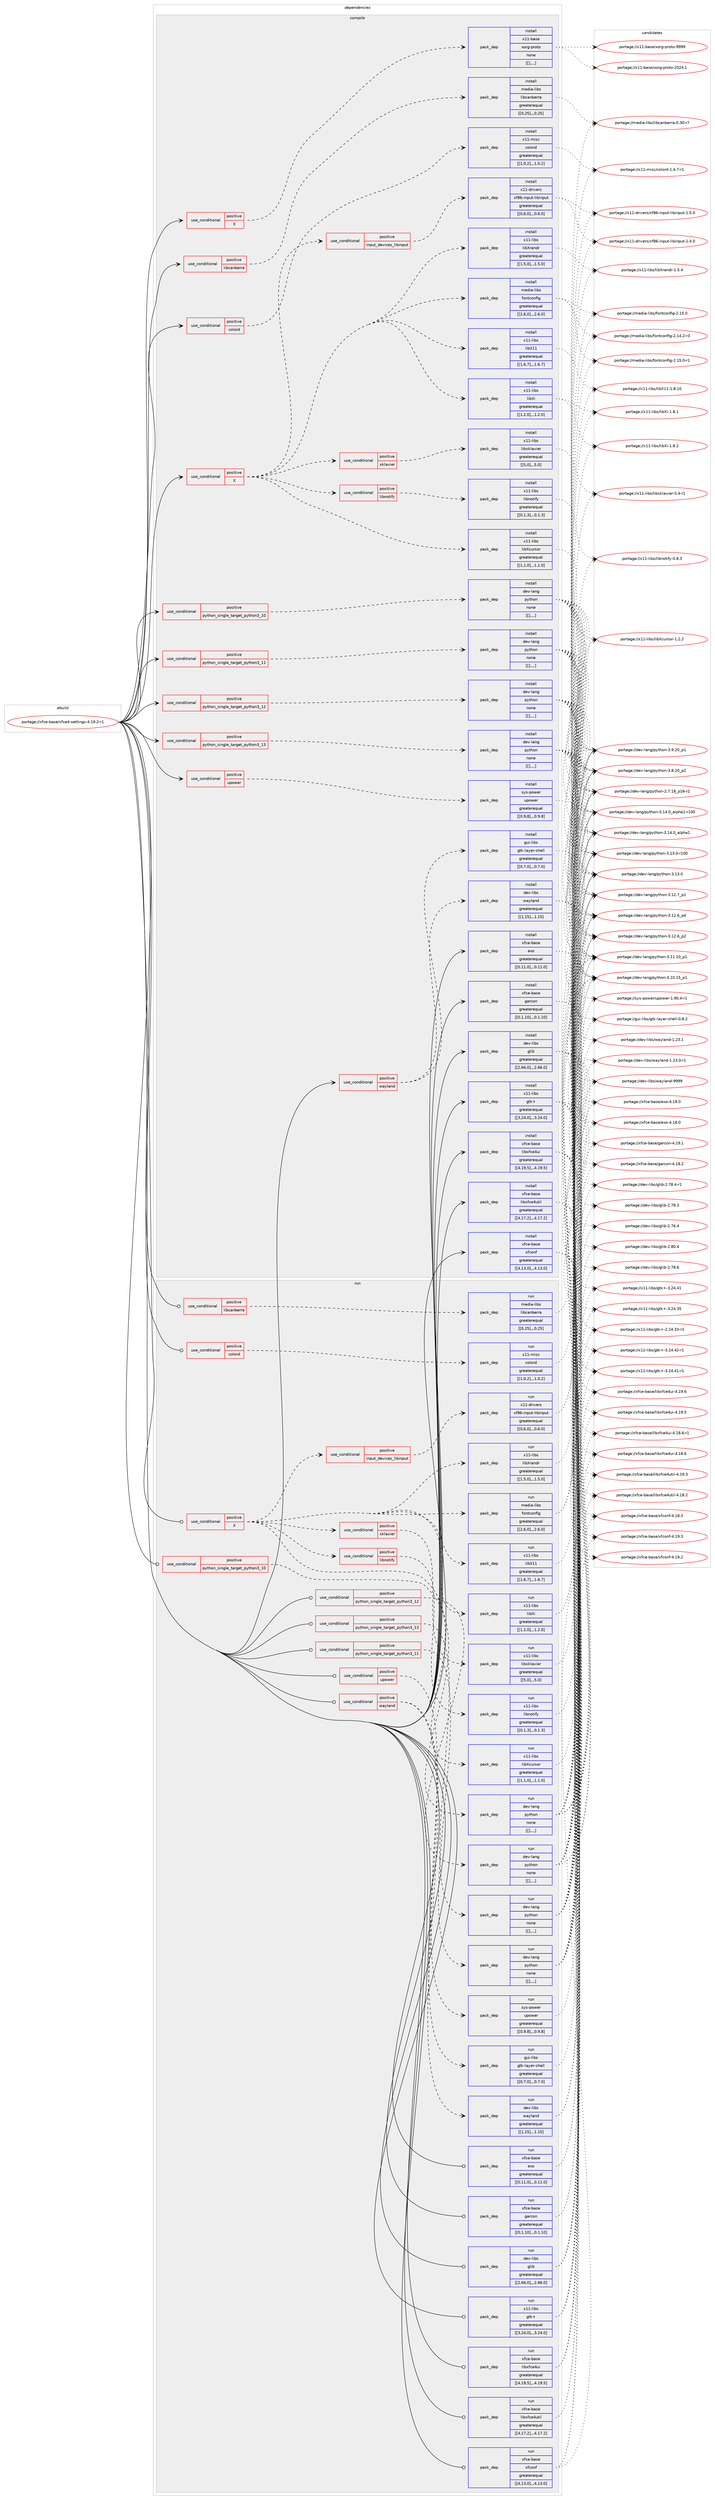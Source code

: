 digraph prolog {

# *************
# Graph options
# *************

newrank=true;
concentrate=true;
compound=true;
graph [rankdir=LR,fontname=Helvetica,fontsize=10,ranksep=1.5];#, ranksep=2.5, nodesep=0.2];
edge  [arrowhead=vee];
node  [fontname=Helvetica,fontsize=10];

# **********
# The ebuild
# **********

subgraph cluster_leftcol {
color=gray;
label=<<i>ebuild</i>>;
id [label="portage://xfce-base/xfce4-settings-4.19.2-r1", color=red, width=4, href="../xfce-base/xfce4-settings-4.19.2-r1.svg"];
}

# ****************
# The dependencies
# ****************

subgraph cluster_midcol {
color=gray;
label=<<i>dependencies</i>>;
subgraph cluster_compile {
fillcolor="#eeeeee";
style=filled;
label=<<i>compile</i>>;
subgraph cond131328 {
dependency495950 [label=<<TABLE BORDER="0" CELLBORDER="1" CELLSPACING="0" CELLPADDING="4"><TR><TD ROWSPAN="3" CELLPADDING="10">use_conditional</TD></TR><TR><TD>positive</TD></TR><TR><TD>X</TD></TR></TABLE>>, shape=none, color=red];
subgraph pack360916 {
dependency495990 [label=<<TABLE BORDER="0" CELLBORDER="1" CELLSPACING="0" CELLPADDING="4" WIDTH="220"><TR><TD ROWSPAN="6" CELLPADDING="30">pack_dep</TD></TR><TR><TD WIDTH="110">install</TD></TR><TR><TD>media-libs</TD></TR><TR><TD>fontconfig</TD></TR><TR><TD>greaterequal</TD></TR><TR><TD>[[2,6,0],,,2.6.0]</TD></TR></TABLE>>, shape=none, color=blue];
}
dependency495950:e -> dependency495990:w [weight=20,style="dashed",arrowhead="vee"];
subgraph pack360964 {
dependency496032 [label=<<TABLE BORDER="0" CELLBORDER="1" CELLSPACING="0" CELLPADDING="4" WIDTH="220"><TR><TD ROWSPAN="6" CELLPADDING="30">pack_dep</TD></TR><TR><TD WIDTH="110">install</TD></TR><TR><TD>x11-libs</TD></TR><TR><TD>libX11</TD></TR><TR><TD>greaterequal</TD></TR><TR><TD>[[1,6,7],,,1.6.7]</TD></TR></TABLE>>, shape=none, color=blue];
}
dependency495950:e -> dependency496032:w [weight=20,style="dashed",arrowhead="vee"];
subgraph pack360994 {
dependency496056 [label=<<TABLE BORDER="0" CELLBORDER="1" CELLSPACING="0" CELLPADDING="4" WIDTH="220"><TR><TD ROWSPAN="6" CELLPADDING="30">pack_dep</TD></TR><TR><TD WIDTH="110">install</TD></TR><TR><TD>x11-libs</TD></TR><TR><TD>libXcursor</TD></TR><TR><TD>greaterequal</TD></TR><TR><TD>[[1,1,0],,,1.1.0]</TD></TR></TABLE>>, shape=none, color=blue];
}
dependency495950:e -> dependency496056:w [weight=20,style="dashed",arrowhead="vee"];
subgraph pack361044 {
dependency496133 [label=<<TABLE BORDER="0" CELLBORDER="1" CELLSPACING="0" CELLPADDING="4" WIDTH="220"><TR><TD ROWSPAN="6" CELLPADDING="30">pack_dep</TD></TR><TR><TD WIDTH="110">install</TD></TR><TR><TD>x11-libs</TD></TR><TR><TD>libXi</TD></TR><TR><TD>greaterequal</TD></TR><TR><TD>[[1,2,0],,,1.2.0]</TD></TR></TABLE>>, shape=none, color=blue];
}
dependency495950:e -> dependency496133:w [weight=20,style="dashed",arrowhead="vee"];
subgraph pack361067 {
dependency496150 [label=<<TABLE BORDER="0" CELLBORDER="1" CELLSPACING="0" CELLPADDING="4" WIDTH="220"><TR><TD ROWSPAN="6" CELLPADDING="30">pack_dep</TD></TR><TR><TD WIDTH="110">install</TD></TR><TR><TD>x11-libs</TD></TR><TR><TD>libXrandr</TD></TR><TR><TD>greaterequal</TD></TR><TR><TD>[[1,5,0],,,1.5.0]</TD></TR></TABLE>>, shape=none, color=blue];
}
dependency495950:e -> dependency496150:w [weight=20,style="dashed",arrowhead="vee"];
subgraph cond131371 {
dependency496169 [label=<<TABLE BORDER="0" CELLBORDER="1" CELLSPACING="0" CELLPADDING="4"><TR><TD ROWSPAN="3" CELLPADDING="10">use_conditional</TD></TR><TR><TD>positive</TD></TR><TR><TD>input_devices_libinput</TD></TR></TABLE>>, shape=none, color=red];
subgraph pack361085 {
dependency496170 [label=<<TABLE BORDER="0" CELLBORDER="1" CELLSPACING="0" CELLPADDING="4" WIDTH="220"><TR><TD ROWSPAN="6" CELLPADDING="30">pack_dep</TD></TR><TR><TD WIDTH="110">install</TD></TR><TR><TD>x11-drivers</TD></TR><TR><TD>xf86-input-libinput</TD></TR><TR><TD>greaterequal</TD></TR><TR><TD>[[0,6,0],,,0.6.0]</TD></TR></TABLE>>, shape=none, color=blue];
}
dependency496169:e -> dependency496170:w [weight=20,style="dashed",arrowhead="vee"];
}
dependency495950:e -> dependency496169:w [weight=20,style="dashed",arrowhead="vee"];
subgraph cond131379 {
dependency496222 [label=<<TABLE BORDER="0" CELLBORDER="1" CELLSPACING="0" CELLPADDING="4"><TR><TD ROWSPAN="3" CELLPADDING="10">use_conditional</TD></TR><TR><TD>positive</TD></TR><TR><TD>libnotify</TD></TR></TABLE>>, shape=none, color=red];
subgraph pack361139 {
dependency496242 [label=<<TABLE BORDER="0" CELLBORDER="1" CELLSPACING="0" CELLPADDING="4" WIDTH="220"><TR><TD ROWSPAN="6" CELLPADDING="30">pack_dep</TD></TR><TR><TD WIDTH="110">install</TD></TR><TR><TD>x11-libs</TD></TR><TR><TD>libnotify</TD></TR><TR><TD>greaterequal</TD></TR><TR><TD>[[0,1,3],,,0.1.3]</TD></TR></TABLE>>, shape=none, color=blue];
}
dependency496222:e -> dependency496242:w [weight=20,style="dashed",arrowhead="vee"];
}
dependency495950:e -> dependency496222:w [weight=20,style="dashed",arrowhead="vee"];
subgraph cond131397 {
dependency496294 [label=<<TABLE BORDER="0" CELLBORDER="1" CELLSPACING="0" CELLPADDING="4"><TR><TD ROWSPAN="3" CELLPADDING="10">use_conditional</TD></TR><TR><TD>positive</TD></TR><TR><TD>xklavier</TD></TR></TABLE>>, shape=none, color=red];
subgraph pack361177 {
dependency496330 [label=<<TABLE BORDER="0" CELLBORDER="1" CELLSPACING="0" CELLPADDING="4" WIDTH="220"><TR><TD ROWSPAN="6" CELLPADDING="30">pack_dep</TD></TR><TR><TD WIDTH="110">install</TD></TR><TR><TD>x11-libs</TD></TR><TR><TD>libxklavier</TD></TR><TR><TD>greaterequal</TD></TR><TR><TD>[[5,0],,,5.0]</TD></TR></TABLE>>, shape=none, color=blue];
}
dependency496294:e -> dependency496330:w [weight=20,style="dashed",arrowhead="vee"];
}
dependency495950:e -> dependency496294:w [weight=20,style="dashed",arrowhead="vee"];
}
id:e -> dependency495950:w [weight=20,style="solid",arrowhead="vee"];
subgraph cond131418 {
dependency496448 [label=<<TABLE BORDER="0" CELLBORDER="1" CELLSPACING="0" CELLPADDING="4"><TR><TD ROWSPAN="3" CELLPADDING="10">use_conditional</TD></TR><TR><TD>positive</TD></TR><TR><TD>X</TD></TR></TABLE>>, shape=none, color=red];
subgraph pack361284 {
dependency496480 [label=<<TABLE BORDER="0" CELLBORDER="1" CELLSPACING="0" CELLPADDING="4" WIDTH="220"><TR><TD ROWSPAN="6" CELLPADDING="30">pack_dep</TD></TR><TR><TD WIDTH="110">install</TD></TR><TR><TD>x11-base</TD></TR><TR><TD>xorg-proto</TD></TR><TR><TD>none</TD></TR><TR><TD>[[],,,,]</TD></TR></TABLE>>, shape=none, color=blue];
}
dependency496448:e -> dependency496480:w [weight=20,style="dashed",arrowhead="vee"];
}
id:e -> dependency496448:w [weight=20,style="solid",arrowhead="vee"];
subgraph cond131467 {
dependency496521 [label=<<TABLE BORDER="0" CELLBORDER="1" CELLSPACING="0" CELLPADDING="4"><TR><TD ROWSPAN="3" CELLPADDING="10">use_conditional</TD></TR><TR><TD>positive</TD></TR><TR><TD>colord</TD></TR></TABLE>>, shape=none, color=red];
subgraph pack361364 {
dependency496585 [label=<<TABLE BORDER="0" CELLBORDER="1" CELLSPACING="0" CELLPADDING="4" WIDTH="220"><TR><TD ROWSPAN="6" CELLPADDING="30">pack_dep</TD></TR><TR><TD WIDTH="110">install</TD></TR><TR><TD>x11-misc</TD></TR><TR><TD>colord</TD></TR><TR><TD>greaterequal</TD></TR><TR><TD>[[1,0,2],,,1.0.2]</TD></TR></TABLE>>, shape=none, color=blue];
}
dependency496521:e -> dependency496585:w [weight=20,style="dashed",arrowhead="vee"];
}
id:e -> dependency496521:w [weight=20,style="solid",arrowhead="vee"];
subgraph cond131487 {
dependency496658 [label=<<TABLE BORDER="0" CELLBORDER="1" CELLSPACING="0" CELLPADDING="4"><TR><TD ROWSPAN="3" CELLPADDING="10">use_conditional</TD></TR><TR><TD>positive</TD></TR><TR><TD>libcanberra</TD></TR></TABLE>>, shape=none, color=red];
subgraph pack361460 {
dependency496677 [label=<<TABLE BORDER="0" CELLBORDER="1" CELLSPACING="0" CELLPADDING="4" WIDTH="220"><TR><TD ROWSPAN="6" CELLPADDING="30">pack_dep</TD></TR><TR><TD WIDTH="110">install</TD></TR><TR><TD>media-libs</TD></TR><TR><TD>libcanberra</TD></TR><TR><TD>greaterequal</TD></TR><TR><TD>[[0,25],,,0.25]</TD></TR></TABLE>>, shape=none, color=blue];
}
dependency496658:e -> dependency496677:w [weight=20,style="dashed",arrowhead="vee"];
}
id:e -> dependency496658:w [weight=20,style="solid",arrowhead="vee"];
subgraph cond131500 {
dependency496694 [label=<<TABLE BORDER="0" CELLBORDER="1" CELLSPACING="0" CELLPADDING="4"><TR><TD ROWSPAN="3" CELLPADDING="10">use_conditional</TD></TR><TR><TD>positive</TD></TR><TR><TD>python_single_target_python3_10</TD></TR></TABLE>>, shape=none, color=red];
subgraph pack361518 {
dependency496778 [label=<<TABLE BORDER="0" CELLBORDER="1" CELLSPACING="0" CELLPADDING="4" WIDTH="220"><TR><TD ROWSPAN="6" CELLPADDING="30">pack_dep</TD></TR><TR><TD WIDTH="110">install</TD></TR><TR><TD>dev-lang</TD></TR><TR><TD>python</TD></TR><TR><TD>none</TD></TR><TR><TD>[[],,,,]</TD></TR></TABLE>>, shape=none, color=blue];
}
dependency496694:e -> dependency496778:w [weight=20,style="dashed",arrowhead="vee"];
}
id:e -> dependency496694:w [weight=20,style="solid",arrowhead="vee"];
subgraph cond131534 {
dependency496825 [label=<<TABLE BORDER="0" CELLBORDER="1" CELLSPACING="0" CELLPADDING="4"><TR><TD ROWSPAN="3" CELLPADDING="10">use_conditional</TD></TR><TR><TD>positive</TD></TR><TR><TD>python_single_target_python3_11</TD></TR></TABLE>>, shape=none, color=red];
subgraph pack361572 {
dependency496855 [label=<<TABLE BORDER="0" CELLBORDER="1" CELLSPACING="0" CELLPADDING="4" WIDTH="220"><TR><TD ROWSPAN="6" CELLPADDING="30">pack_dep</TD></TR><TR><TD WIDTH="110">install</TD></TR><TR><TD>dev-lang</TD></TR><TR><TD>python</TD></TR><TR><TD>none</TD></TR><TR><TD>[[],,,,]</TD></TR></TABLE>>, shape=none, color=blue];
}
dependency496825:e -> dependency496855:w [weight=20,style="dashed",arrowhead="vee"];
}
id:e -> dependency496825:w [weight=20,style="solid",arrowhead="vee"];
subgraph cond131541 {
dependency496910 [label=<<TABLE BORDER="0" CELLBORDER="1" CELLSPACING="0" CELLPADDING="4"><TR><TD ROWSPAN="3" CELLPADDING="10">use_conditional</TD></TR><TR><TD>positive</TD></TR><TR><TD>python_single_target_python3_12</TD></TR></TABLE>>, shape=none, color=red];
subgraph pack361647 {
dependency496942 [label=<<TABLE BORDER="0" CELLBORDER="1" CELLSPACING="0" CELLPADDING="4" WIDTH="220"><TR><TD ROWSPAN="6" CELLPADDING="30">pack_dep</TD></TR><TR><TD WIDTH="110">install</TD></TR><TR><TD>dev-lang</TD></TR><TR><TD>python</TD></TR><TR><TD>none</TD></TR><TR><TD>[[],,,,]</TD></TR></TABLE>>, shape=none, color=blue];
}
dependency496910:e -> dependency496942:w [weight=20,style="dashed",arrowhead="vee"];
}
id:e -> dependency496910:w [weight=20,style="solid",arrowhead="vee"];
subgraph cond131549 {
dependency496945 [label=<<TABLE BORDER="0" CELLBORDER="1" CELLSPACING="0" CELLPADDING="4"><TR><TD ROWSPAN="3" CELLPADDING="10">use_conditional</TD></TR><TR><TD>positive</TD></TR><TR><TD>python_single_target_python3_13</TD></TR></TABLE>>, shape=none, color=red];
subgraph pack361727 {
dependency497018 [label=<<TABLE BORDER="0" CELLBORDER="1" CELLSPACING="0" CELLPADDING="4" WIDTH="220"><TR><TD ROWSPAN="6" CELLPADDING="30">pack_dep</TD></TR><TR><TD WIDTH="110">install</TD></TR><TR><TD>dev-lang</TD></TR><TR><TD>python</TD></TR><TR><TD>none</TD></TR><TR><TD>[[],,,,]</TD></TR></TABLE>>, shape=none, color=blue];
}
dependency496945:e -> dependency497018:w [weight=20,style="dashed",arrowhead="vee"];
}
id:e -> dependency496945:w [weight=20,style="solid",arrowhead="vee"];
subgraph cond131565 {
dependency497057 [label=<<TABLE BORDER="0" CELLBORDER="1" CELLSPACING="0" CELLPADDING="4"><TR><TD ROWSPAN="3" CELLPADDING="10">use_conditional</TD></TR><TR><TD>positive</TD></TR><TR><TD>upower</TD></TR></TABLE>>, shape=none, color=red];
subgraph pack361796 {
dependency497090 [label=<<TABLE BORDER="0" CELLBORDER="1" CELLSPACING="0" CELLPADDING="4" WIDTH="220"><TR><TD ROWSPAN="6" CELLPADDING="30">pack_dep</TD></TR><TR><TD WIDTH="110">install</TD></TR><TR><TD>sys-power</TD></TR><TR><TD>upower</TD></TR><TR><TD>greaterequal</TD></TR><TR><TD>[[0,9,8],,,0.9.8]</TD></TR></TABLE>>, shape=none, color=blue];
}
dependency497057:e -> dependency497090:w [weight=20,style="dashed",arrowhead="vee"];
}
id:e -> dependency497057:w [weight=20,style="solid",arrowhead="vee"];
subgraph cond131573 {
dependency497109 [label=<<TABLE BORDER="0" CELLBORDER="1" CELLSPACING="0" CELLPADDING="4"><TR><TD ROWSPAN="3" CELLPADDING="10">use_conditional</TD></TR><TR><TD>positive</TD></TR><TR><TD>wayland</TD></TR></TABLE>>, shape=none, color=red];
subgraph pack361829 {
dependency497139 [label=<<TABLE BORDER="0" CELLBORDER="1" CELLSPACING="0" CELLPADDING="4" WIDTH="220"><TR><TD ROWSPAN="6" CELLPADDING="30">pack_dep</TD></TR><TR><TD WIDTH="110">install</TD></TR><TR><TD>dev-libs</TD></TR><TR><TD>wayland</TD></TR><TR><TD>greaterequal</TD></TR><TR><TD>[[1,15],,,1.15]</TD></TR></TABLE>>, shape=none, color=blue];
}
dependency497109:e -> dependency497139:w [weight=20,style="dashed",arrowhead="vee"];
subgraph pack361862 {
dependency497189 [label=<<TABLE BORDER="0" CELLBORDER="1" CELLSPACING="0" CELLPADDING="4" WIDTH="220"><TR><TD ROWSPAN="6" CELLPADDING="30">pack_dep</TD></TR><TR><TD WIDTH="110">install</TD></TR><TR><TD>gui-libs</TD></TR><TR><TD>gtk-layer-shell</TD></TR><TR><TD>greaterequal</TD></TR><TR><TD>[[0,7,0],,,0.7.0]</TD></TR></TABLE>>, shape=none, color=blue];
}
dependency497109:e -> dependency497189:w [weight=20,style="dashed",arrowhead="vee"];
}
id:e -> dependency497109:w [weight=20,style="solid",arrowhead="vee"];
subgraph pack361894 {
dependency497210 [label=<<TABLE BORDER="0" CELLBORDER="1" CELLSPACING="0" CELLPADDING="4" WIDTH="220"><TR><TD ROWSPAN="6" CELLPADDING="30">pack_dep</TD></TR><TR><TD WIDTH="110">install</TD></TR><TR><TD>dev-libs</TD></TR><TR><TD>glib</TD></TR><TR><TD>greaterequal</TD></TR><TR><TD>[[2,66,0],,,2.66.0]</TD></TR></TABLE>>, shape=none, color=blue];
}
id:e -> dependency497210:w [weight=20,style="solid",arrowhead="vee"];
subgraph pack361925 {
dependency497242 [label=<<TABLE BORDER="0" CELLBORDER="1" CELLSPACING="0" CELLPADDING="4" WIDTH="220"><TR><TD ROWSPAN="6" CELLPADDING="30">pack_dep</TD></TR><TR><TD WIDTH="110">install</TD></TR><TR><TD>x11-libs</TD></TR><TR><TD>gtk+</TD></TR><TR><TD>greaterequal</TD></TR><TR><TD>[[3,24,0],,,3.24.0]</TD></TR></TABLE>>, shape=none, color=blue];
}
id:e -> dependency497242:w [weight=20,style="solid",arrowhead="vee"];
subgraph pack361930 {
dependency497262 [label=<<TABLE BORDER="0" CELLBORDER="1" CELLSPACING="0" CELLPADDING="4" WIDTH="220"><TR><TD ROWSPAN="6" CELLPADDING="30">pack_dep</TD></TR><TR><TD WIDTH="110">install</TD></TR><TR><TD>xfce-base</TD></TR><TR><TD>exo</TD></TR><TR><TD>greaterequal</TD></TR><TR><TD>[[0,11,0],,,0.11.0]</TD></TR></TABLE>>, shape=none, color=blue];
}
id:e -> dependency497262:w [weight=20,style="solid",arrowhead="vee"];
subgraph pack361957 {
dependency497278 [label=<<TABLE BORDER="0" CELLBORDER="1" CELLSPACING="0" CELLPADDING="4" WIDTH="220"><TR><TD ROWSPAN="6" CELLPADDING="30">pack_dep</TD></TR><TR><TD WIDTH="110">install</TD></TR><TR><TD>xfce-base</TD></TR><TR><TD>garcon</TD></TR><TR><TD>greaterequal</TD></TR><TR><TD>[[0,1,10],,,0.1.10]</TD></TR></TABLE>>, shape=none, color=blue];
}
id:e -> dependency497278:w [weight=20,style="solid",arrowhead="vee"];
subgraph pack361973 {
dependency497294 [label=<<TABLE BORDER="0" CELLBORDER="1" CELLSPACING="0" CELLPADDING="4" WIDTH="220"><TR><TD ROWSPAN="6" CELLPADDING="30">pack_dep</TD></TR><TR><TD WIDTH="110">install</TD></TR><TR><TD>xfce-base</TD></TR><TR><TD>libxfce4ui</TD></TR><TR><TD>greaterequal</TD></TR><TR><TD>[[4,19,5],,,4.19.5]</TD></TR></TABLE>>, shape=none, color=blue];
}
id:e -> dependency497294:w [weight=20,style="solid",arrowhead="vee"];
subgraph pack361976 {
dependency497298 [label=<<TABLE BORDER="0" CELLBORDER="1" CELLSPACING="0" CELLPADDING="4" WIDTH="220"><TR><TD ROWSPAN="6" CELLPADDING="30">pack_dep</TD></TR><TR><TD WIDTH="110">install</TD></TR><TR><TD>xfce-base</TD></TR><TR><TD>libxfce4util</TD></TR><TR><TD>greaterequal</TD></TR><TR><TD>[[4,17,2],,,4.17.2]</TD></TR></TABLE>>, shape=none, color=blue];
}
id:e -> dependency497298:w [weight=20,style="solid",arrowhead="vee"];
subgraph pack361990 {
dependency497338 [label=<<TABLE BORDER="0" CELLBORDER="1" CELLSPACING="0" CELLPADDING="4" WIDTH="220"><TR><TD ROWSPAN="6" CELLPADDING="30">pack_dep</TD></TR><TR><TD WIDTH="110">install</TD></TR><TR><TD>xfce-base</TD></TR><TR><TD>xfconf</TD></TR><TR><TD>greaterequal</TD></TR><TR><TD>[[4,13,0],,,4.13.0]</TD></TR></TABLE>>, shape=none, color=blue];
}
id:e -> dependency497338:w [weight=20,style="solid",arrowhead="vee"];
}
subgraph cluster_compileandrun {
fillcolor="#eeeeee";
style=filled;
label=<<i>compile and run</i>>;
}
subgraph cluster_run {
fillcolor="#eeeeee";
style=filled;
label=<<i>run</i>>;
subgraph cond131625 {
dependency497363 [label=<<TABLE BORDER="0" CELLBORDER="1" CELLSPACING="0" CELLPADDING="4"><TR><TD ROWSPAN="3" CELLPADDING="10">use_conditional</TD></TR><TR><TD>positive</TD></TR><TR><TD>X</TD></TR></TABLE>>, shape=none, color=red];
subgraph pack362034 {
dependency497412 [label=<<TABLE BORDER="0" CELLBORDER="1" CELLSPACING="0" CELLPADDING="4" WIDTH="220"><TR><TD ROWSPAN="6" CELLPADDING="30">pack_dep</TD></TR><TR><TD WIDTH="110">run</TD></TR><TR><TD>media-libs</TD></TR><TR><TD>fontconfig</TD></TR><TR><TD>greaterequal</TD></TR><TR><TD>[[2,6,0],,,2.6.0]</TD></TR></TABLE>>, shape=none, color=blue];
}
dependency497363:e -> dependency497412:w [weight=20,style="dashed",arrowhead="vee"];
subgraph pack362073 {
dependency497445 [label=<<TABLE BORDER="0" CELLBORDER="1" CELLSPACING="0" CELLPADDING="4" WIDTH="220"><TR><TD ROWSPAN="6" CELLPADDING="30">pack_dep</TD></TR><TR><TD WIDTH="110">run</TD></TR><TR><TD>x11-libs</TD></TR><TR><TD>libX11</TD></TR><TR><TD>greaterequal</TD></TR><TR><TD>[[1,6,7],,,1.6.7]</TD></TR></TABLE>>, shape=none, color=blue];
}
dependency497363:e -> dependency497445:w [weight=20,style="dashed",arrowhead="vee"];
subgraph pack362116 {
dependency497478 [label=<<TABLE BORDER="0" CELLBORDER="1" CELLSPACING="0" CELLPADDING="4" WIDTH="220"><TR><TD ROWSPAN="6" CELLPADDING="30">pack_dep</TD></TR><TR><TD WIDTH="110">run</TD></TR><TR><TD>x11-libs</TD></TR><TR><TD>libXcursor</TD></TR><TR><TD>greaterequal</TD></TR><TR><TD>[[1,1,0],,,1.1.0]</TD></TR></TABLE>>, shape=none, color=blue];
}
dependency497363:e -> dependency497478:w [weight=20,style="dashed",arrowhead="vee"];
subgraph pack362149 {
dependency497509 [label=<<TABLE BORDER="0" CELLBORDER="1" CELLSPACING="0" CELLPADDING="4" WIDTH="220"><TR><TD ROWSPAN="6" CELLPADDING="30">pack_dep</TD></TR><TR><TD WIDTH="110">run</TD></TR><TR><TD>x11-libs</TD></TR><TR><TD>libXi</TD></TR><TR><TD>greaterequal</TD></TR><TR><TD>[[1,2,0],,,1.2.0]</TD></TR></TABLE>>, shape=none, color=blue];
}
dependency497363:e -> dependency497509:w [weight=20,style="dashed",arrowhead="vee"];
subgraph pack362151 {
dependency497512 [label=<<TABLE BORDER="0" CELLBORDER="1" CELLSPACING="0" CELLPADDING="4" WIDTH="220"><TR><TD ROWSPAN="6" CELLPADDING="30">pack_dep</TD></TR><TR><TD WIDTH="110">run</TD></TR><TR><TD>x11-libs</TD></TR><TR><TD>libXrandr</TD></TR><TR><TD>greaterequal</TD></TR><TR><TD>[[1,5,0],,,1.5.0]</TD></TR></TABLE>>, shape=none, color=blue];
}
dependency497363:e -> dependency497512:w [weight=20,style="dashed",arrowhead="vee"];
subgraph cond131645 {
dependency497529 [label=<<TABLE BORDER="0" CELLBORDER="1" CELLSPACING="0" CELLPADDING="4"><TR><TD ROWSPAN="3" CELLPADDING="10">use_conditional</TD></TR><TR><TD>positive</TD></TR><TR><TD>input_devices_libinput</TD></TR></TABLE>>, shape=none, color=red];
subgraph pack362166 {
dependency497574 [label=<<TABLE BORDER="0" CELLBORDER="1" CELLSPACING="0" CELLPADDING="4" WIDTH="220"><TR><TD ROWSPAN="6" CELLPADDING="30">pack_dep</TD></TR><TR><TD WIDTH="110">run</TD></TR><TR><TD>x11-drivers</TD></TR><TR><TD>xf86-input-libinput</TD></TR><TR><TD>greaterequal</TD></TR><TR><TD>[[0,6,0],,,0.6.0]</TD></TR></TABLE>>, shape=none, color=blue];
}
dependency497529:e -> dependency497574:w [weight=20,style="dashed",arrowhead="vee"];
}
dependency497363:e -> dependency497529:w [weight=20,style="dashed",arrowhead="vee"];
subgraph cond131658 {
dependency497618 [label=<<TABLE BORDER="0" CELLBORDER="1" CELLSPACING="0" CELLPADDING="4"><TR><TD ROWSPAN="3" CELLPADDING="10">use_conditional</TD></TR><TR><TD>positive</TD></TR><TR><TD>libnotify</TD></TR></TABLE>>, shape=none, color=red];
subgraph pack362254 {
dependency497668 [label=<<TABLE BORDER="0" CELLBORDER="1" CELLSPACING="0" CELLPADDING="4" WIDTH="220"><TR><TD ROWSPAN="6" CELLPADDING="30">pack_dep</TD></TR><TR><TD WIDTH="110">run</TD></TR><TR><TD>x11-libs</TD></TR><TR><TD>libnotify</TD></TR><TR><TD>greaterequal</TD></TR><TR><TD>[[0,1,3],,,0.1.3]</TD></TR></TABLE>>, shape=none, color=blue];
}
dependency497618:e -> dependency497668:w [weight=20,style="dashed",arrowhead="vee"];
}
dependency497363:e -> dependency497618:w [weight=20,style="dashed",arrowhead="vee"];
subgraph cond131674 {
dependency497683 [label=<<TABLE BORDER="0" CELLBORDER="1" CELLSPACING="0" CELLPADDING="4"><TR><TD ROWSPAN="3" CELLPADDING="10">use_conditional</TD></TR><TR><TD>positive</TD></TR><TR><TD>xklavier</TD></TR></TABLE>>, shape=none, color=red];
subgraph pack362290 {
dependency497726 [label=<<TABLE BORDER="0" CELLBORDER="1" CELLSPACING="0" CELLPADDING="4" WIDTH="220"><TR><TD ROWSPAN="6" CELLPADDING="30">pack_dep</TD></TR><TR><TD WIDTH="110">run</TD></TR><TR><TD>x11-libs</TD></TR><TR><TD>libxklavier</TD></TR><TR><TD>greaterequal</TD></TR><TR><TD>[[5,0],,,5.0]</TD></TR></TABLE>>, shape=none, color=blue];
}
dependency497683:e -> dependency497726:w [weight=20,style="dashed",arrowhead="vee"];
}
dependency497363:e -> dependency497683:w [weight=20,style="dashed",arrowhead="vee"];
}
id:e -> dependency497363:w [weight=20,style="solid",arrowhead="odot"];
subgraph cond131685 {
dependency497740 [label=<<TABLE BORDER="0" CELLBORDER="1" CELLSPACING="0" CELLPADDING="4"><TR><TD ROWSPAN="3" CELLPADDING="10">use_conditional</TD></TR><TR><TD>positive</TD></TR><TR><TD>colord</TD></TR></TABLE>>, shape=none, color=red];
subgraph pack362328 {
dependency497757 [label=<<TABLE BORDER="0" CELLBORDER="1" CELLSPACING="0" CELLPADDING="4" WIDTH="220"><TR><TD ROWSPAN="6" CELLPADDING="30">pack_dep</TD></TR><TR><TD WIDTH="110">run</TD></TR><TR><TD>x11-misc</TD></TR><TR><TD>colord</TD></TR><TR><TD>greaterequal</TD></TR><TR><TD>[[1,0,2],,,1.0.2]</TD></TR></TABLE>>, shape=none, color=blue];
}
dependency497740:e -> dependency497757:w [weight=20,style="dashed",arrowhead="vee"];
}
id:e -> dependency497740:w [weight=20,style="solid",arrowhead="odot"];
subgraph cond131694 {
dependency497782 [label=<<TABLE BORDER="0" CELLBORDER="1" CELLSPACING="0" CELLPADDING="4"><TR><TD ROWSPAN="3" CELLPADDING="10">use_conditional</TD></TR><TR><TD>positive</TD></TR><TR><TD>libcanberra</TD></TR></TABLE>>, shape=none, color=red];
subgraph pack362369 {
dependency497792 [label=<<TABLE BORDER="0" CELLBORDER="1" CELLSPACING="0" CELLPADDING="4" WIDTH="220"><TR><TD ROWSPAN="6" CELLPADDING="30">pack_dep</TD></TR><TR><TD WIDTH="110">run</TD></TR><TR><TD>media-libs</TD></TR><TR><TD>libcanberra</TD></TR><TR><TD>greaterequal</TD></TR><TR><TD>[[0,25],,,0.25]</TD></TR></TABLE>>, shape=none, color=blue];
}
dependency497782:e -> dependency497792:w [weight=20,style="dashed",arrowhead="vee"];
}
id:e -> dependency497782:w [weight=20,style="solid",arrowhead="odot"];
subgraph cond131698 {
dependency497804 [label=<<TABLE BORDER="0" CELLBORDER="1" CELLSPACING="0" CELLPADDING="4"><TR><TD ROWSPAN="3" CELLPADDING="10">use_conditional</TD></TR><TR><TD>positive</TD></TR><TR><TD>python_single_target_python3_10</TD></TR></TABLE>>, shape=none, color=red];
subgraph pack362387 {
dependency497842 [label=<<TABLE BORDER="0" CELLBORDER="1" CELLSPACING="0" CELLPADDING="4" WIDTH="220"><TR><TD ROWSPAN="6" CELLPADDING="30">pack_dep</TD></TR><TR><TD WIDTH="110">run</TD></TR><TR><TD>dev-lang</TD></TR><TR><TD>python</TD></TR><TR><TD>none</TD></TR><TR><TD>[[],,,,]</TD></TR></TABLE>>, shape=none, color=blue];
}
dependency497804:e -> dependency497842:w [weight=20,style="dashed",arrowhead="vee"];
}
id:e -> dependency497804:w [weight=20,style="solid",arrowhead="odot"];
subgraph cond131711 {
dependency497865 [label=<<TABLE BORDER="0" CELLBORDER="1" CELLSPACING="0" CELLPADDING="4"><TR><TD ROWSPAN="3" CELLPADDING="10">use_conditional</TD></TR><TR><TD>positive</TD></TR><TR><TD>python_single_target_python3_11</TD></TR></TABLE>>, shape=none, color=red];
subgraph pack362425 {
dependency497867 [label=<<TABLE BORDER="0" CELLBORDER="1" CELLSPACING="0" CELLPADDING="4" WIDTH="220"><TR><TD ROWSPAN="6" CELLPADDING="30">pack_dep</TD></TR><TR><TD WIDTH="110">run</TD></TR><TR><TD>dev-lang</TD></TR><TR><TD>python</TD></TR><TR><TD>none</TD></TR><TR><TD>[[],,,,]</TD></TR></TABLE>>, shape=none, color=blue];
}
dependency497865:e -> dependency497867:w [weight=20,style="dashed",arrowhead="vee"];
}
id:e -> dependency497865:w [weight=20,style="solid",arrowhead="odot"];
subgraph cond131717 {
dependency497897 [label=<<TABLE BORDER="0" CELLBORDER="1" CELLSPACING="0" CELLPADDING="4"><TR><TD ROWSPAN="3" CELLPADDING="10">use_conditional</TD></TR><TR><TD>positive</TD></TR><TR><TD>python_single_target_python3_12</TD></TR></TABLE>>, shape=none, color=red];
subgraph pack362448 {
dependency497899 [label=<<TABLE BORDER="0" CELLBORDER="1" CELLSPACING="0" CELLPADDING="4" WIDTH="220"><TR><TD ROWSPAN="6" CELLPADDING="30">pack_dep</TD></TR><TR><TD WIDTH="110">run</TD></TR><TR><TD>dev-lang</TD></TR><TR><TD>python</TD></TR><TR><TD>none</TD></TR><TR><TD>[[],,,,]</TD></TR></TABLE>>, shape=none, color=blue];
}
dependency497897:e -> dependency497899:w [weight=20,style="dashed",arrowhead="vee"];
}
id:e -> dependency497897:w [weight=20,style="solid",arrowhead="odot"];
subgraph cond131723 {
dependency497917 [label=<<TABLE BORDER="0" CELLBORDER="1" CELLSPACING="0" CELLPADDING="4"><TR><TD ROWSPAN="3" CELLPADDING="10">use_conditional</TD></TR><TR><TD>positive</TD></TR><TR><TD>python_single_target_python3_13</TD></TR></TABLE>>, shape=none, color=red];
subgraph pack362466 {
dependency497927 [label=<<TABLE BORDER="0" CELLBORDER="1" CELLSPACING="0" CELLPADDING="4" WIDTH="220"><TR><TD ROWSPAN="6" CELLPADDING="30">pack_dep</TD></TR><TR><TD WIDTH="110">run</TD></TR><TR><TD>dev-lang</TD></TR><TR><TD>python</TD></TR><TR><TD>none</TD></TR><TR><TD>[[],,,,]</TD></TR></TABLE>>, shape=none, color=blue];
}
dependency497917:e -> dependency497927:w [weight=20,style="dashed",arrowhead="vee"];
}
id:e -> dependency497917:w [weight=20,style="solid",arrowhead="odot"];
subgraph cond131728 {
dependency497959 [label=<<TABLE BORDER="0" CELLBORDER="1" CELLSPACING="0" CELLPADDING="4"><TR><TD ROWSPAN="3" CELLPADDING="10">use_conditional</TD></TR><TR><TD>positive</TD></TR><TR><TD>upower</TD></TR></TABLE>>, shape=none, color=red];
subgraph pack362500 {
dependency497966 [label=<<TABLE BORDER="0" CELLBORDER="1" CELLSPACING="0" CELLPADDING="4" WIDTH="220"><TR><TD ROWSPAN="6" CELLPADDING="30">pack_dep</TD></TR><TR><TD WIDTH="110">run</TD></TR><TR><TD>sys-power</TD></TR><TR><TD>upower</TD></TR><TR><TD>greaterequal</TD></TR><TR><TD>[[0,9,8],,,0.9.8]</TD></TR></TABLE>>, shape=none, color=blue];
}
dependency497959:e -> dependency497966:w [weight=20,style="dashed",arrowhead="vee"];
}
id:e -> dependency497959:w [weight=20,style="solid",arrowhead="odot"];
subgraph cond131732 {
dependency497973 [label=<<TABLE BORDER="0" CELLBORDER="1" CELLSPACING="0" CELLPADDING="4"><TR><TD ROWSPAN="3" CELLPADDING="10">use_conditional</TD></TR><TR><TD>positive</TD></TR><TR><TD>wayland</TD></TR></TABLE>>, shape=none, color=red];
subgraph pack362519 {
dependency497986 [label=<<TABLE BORDER="0" CELLBORDER="1" CELLSPACING="0" CELLPADDING="4" WIDTH="220"><TR><TD ROWSPAN="6" CELLPADDING="30">pack_dep</TD></TR><TR><TD WIDTH="110">run</TD></TR><TR><TD>dev-libs</TD></TR><TR><TD>wayland</TD></TR><TR><TD>greaterequal</TD></TR><TR><TD>[[1,15],,,1.15]</TD></TR></TABLE>>, shape=none, color=blue];
}
dependency497973:e -> dependency497986:w [weight=20,style="dashed",arrowhead="vee"];
subgraph pack362523 {
dependency498005 [label=<<TABLE BORDER="0" CELLBORDER="1" CELLSPACING="0" CELLPADDING="4" WIDTH="220"><TR><TD ROWSPAN="6" CELLPADDING="30">pack_dep</TD></TR><TR><TD WIDTH="110">run</TD></TR><TR><TD>gui-libs</TD></TR><TR><TD>gtk-layer-shell</TD></TR><TR><TD>greaterequal</TD></TR><TR><TD>[[0,7,0],,,0.7.0]</TD></TR></TABLE>>, shape=none, color=blue];
}
dependency497973:e -> dependency498005:w [weight=20,style="dashed",arrowhead="vee"];
}
id:e -> dependency497973:w [weight=20,style="solid",arrowhead="odot"];
subgraph pack362544 {
dependency498020 [label=<<TABLE BORDER="0" CELLBORDER="1" CELLSPACING="0" CELLPADDING="4" WIDTH="220"><TR><TD ROWSPAN="6" CELLPADDING="30">pack_dep</TD></TR><TR><TD WIDTH="110">run</TD></TR><TR><TD>dev-libs</TD></TR><TR><TD>glib</TD></TR><TR><TD>greaterequal</TD></TR><TR><TD>[[2,66,0],,,2.66.0]</TD></TR></TABLE>>, shape=none, color=blue];
}
id:e -> dependency498020:w [weight=20,style="solid",arrowhead="odot"];
subgraph pack362553 {
dependency498028 [label=<<TABLE BORDER="0" CELLBORDER="1" CELLSPACING="0" CELLPADDING="4" WIDTH="220"><TR><TD ROWSPAN="6" CELLPADDING="30">pack_dep</TD></TR><TR><TD WIDTH="110">run</TD></TR><TR><TD>x11-libs</TD></TR><TR><TD>gtk+</TD></TR><TR><TD>greaterequal</TD></TR><TR><TD>[[3,24,0],,,3.24.0]</TD></TR></TABLE>>, shape=none, color=blue];
}
id:e -> dependency498028:w [weight=20,style="solid",arrowhead="odot"];
subgraph pack362557 {
dependency498033 [label=<<TABLE BORDER="0" CELLBORDER="1" CELLSPACING="0" CELLPADDING="4" WIDTH="220"><TR><TD ROWSPAN="6" CELLPADDING="30">pack_dep</TD></TR><TR><TD WIDTH="110">run</TD></TR><TR><TD>xfce-base</TD></TR><TR><TD>exo</TD></TR><TR><TD>greaterequal</TD></TR><TR><TD>[[0,11,0],,,0.11.0]</TD></TR></TABLE>>, shape=none, color=blue];
}
id:e -> dependency498033:w [weight=20,style="solid",arrowhead="odot"];
subgraph pack362561 {
dependency498039 [label=<<TABLE BORDER="0" CELLBORDER="1" CELLSPACING="0" CELLPADDING="4" WIDTH="220"><TR><TD ROWSPAN="6" CELLPADDING="30">pack_dep</TD></TR><TR><TD WIDTH="110">run</TD></TR><TR><TD>xfce-base</TD></TR><TR><TD>garcon</TD></TR><TR><TD>greaterequal</TD></TR><TR><TD>[[0,1,10],,,0.1.10]</TD></TR></TABLE>>, shape=none, color=blue];
}
id:e -> dependency498039:w [weight=20,style="solid",arrowhead="odot"];
subgraph pack362566 {
dependency498045 [label=<<TABLE BORDER="0" CELLBORDER="1" CELLSPACING="0" CELLPADDING="4" WIDTH="220"><TR><TD ROWSPAN="6" CELLPADDING="30">pack_dep</TD></TR><TR><TD WIDTH="110">run</TD></TR><TR><TD>xfce-base</TD></TR><TR><TD>libxfce4ui</TD></TR><TR><TD>greaterequal</TD></TR><TR><TD>[[4,19,5],,,4.19.5]</TD></TR></TABLE>>, shape=none, color=blue];
}
id:e -> dependency498045:w [weight=20,style="solid",arrowhead="odot"];
subgraph pack362572 {
dependency498059 [label=<<TABLE BORDER="0" CELLBORDER="1" CELLSPACING="0" CELLPADDING="4" WIDTH="220"><TR><TD ROWSPAN="6" CELLPADDING="30">pack_dep</TD></TR><TR><TD WIDTH="110">run</TD></TR><TR><TD>xfce-base</TD></TR><TR><TD>libxfce4util</TD></TR><TR><TD>greaterequal</TD></TR><TR><TD>[[4,17,2],,,4.17.2]</TD></TR></TABLE>>, shape=none, color=blue];
}
id:e -> dependency498059:w [weight=20,style="solid",arrowhead="odot"];
subgraph pack362579 {
dependency498065 [label=<<TABLE BORDER="0" CELLBORDER="1" CELLSPACING="0" CELLPADDING="4" WIDTH="220"><TR><TD ROWSPAN="6" CELLPADDING="30">pack_dep</TD></TR><TR><TD WIDTH="110">run</TD></TR><TR><TD>xfce-base</TD></TR><TR><TD>xfconf</TD></TR><TR><TD>greaterequal</TD></TR><TR><TD>[[4,13,0],,,4.13.0]</TD></TR></TABLE>>, shape=none, color=blue];
}
id:e -> dependency498065:w [weight=20,style="solid",arrowhead="odot"];
}
}

# **************
# The candidates
# **************

subgraph cluster_choices {
rank=same;
color=gray;
label=<<i>candidates</i>>;

subgraph choice361843 {
color=black;
nodesep=1;
choice1091011001059745108105981154710211111011699111110102105103455046495346484511449 [label="portage://media-libs/fontconfig-2.15.0-r1", color=red, width=4,href="../media-libs/fontconfig-2.15.0-r1.svg"];
choice109101100105974510810598115471021111101169911111010210510345504649534648 [label="portage://media-libs/fontconfig-2.15.0", color=red, width=4,href="../media-libs/fontconfig-2.15.0.svg"];
choice1091011001059745108105981154710211111011699111110102105103455046495246504511451 [label="portage://media-libs/fontconfig-2.14.2-r3", color=red, width=4,href="../media-libs/fontconfig-2.14.2-r3.svg"];
dependency495990:e -> choice1091011001059745108105981154710211111011699111110102105103455046495346484511449:w [style=dotted,weight="100"];
dependency495990:e -> choice109101100105974510810598115471021111101169911111010210510345504649534648:w [style=dotted,weight="100"];
dependency495990:e -> choice1091011001059745108105981154710211111011699111110102105103455046495246504511451:w [style=dotted,weight="100"];
}
subgraph choice361855 {
color=black;
nodesep=1;
choice12049494510810598115471081059888494945494656464948 [label="portage://x11-libs/libX11-1.8.10", color=red, width=4,href="../x11-libs/libX11-1.8.10.svg"];
dependency496032:e -> choice12049494510810598115471081059888494945494656464948:w [style=dotted,weight="100"];
}
subgraph choice361869 {
color=black;
nodesep=1;
choice1204949451081059811547108105988899117114115111114454946504650 [label="portage://x11-libs/libXcursor-1.2.2", color=red, width=4,href="../x11-libs/libXcursor-1.2.2.svg"];
dependency496056:e -> choice1204949451081059811547108105988899117114115111114454946504650:w [style=dotted,weight="100"];
}
subgraph choice361872 {
color=black;
nodesep=1;
choice12049494510810598115471081059888105454946564650 [label="portage://x11-libs/libXi-1.8.2", color=red, width=4,href="../x11-libs/libXi-1.8.2.svg"];
choice12049494510810598115471081059888105454946564649 [label="portage://x11-libs/libXi-1.8.1", color=red, width=4,href="../x11-libs/libXi-1.8.1.svg"];
dependency496133:e -> choice12049494510810598115471081059888105454946564650:w [style=dotted,weight="100"];
dependency496133:e -> choice12049494510810598115471081059888105454946564649:w [style=dotted,weight="100"];
}
subgraph choice361880 {
color=black;
nodesep=1;
choice1204949451081059811547108105988811497110100114454946534652 [label="portage://x11-libs/libXrandr-1.5.4", color=red, width=4,href="../x11-libs/libXrandr-1.5.4.svg"];
dependency496150:e -> choice1204949451081059811547108105988811497110100114454946534652:w [style=dotted,weight="100"];
}
subgraph choice361885 {
color=black;
nodesep=1;
choice120494945100114105118101114115471201025654451051101121171164510810598105110112117116454946534648 [label="portage://x11-drivers/xf86-input-libinput-1.5.0", color=red, width=4,href="../x11-drivers/xf86-input-libinput-1.5.0.svg"];
choice120494945100114105118101114115471201025654451051101121171164510810598105110112117116454946524648 [label="portage://x11-drivers/xf86-input-libinput-1.4.0", color=red, width=4,href="../x11-drivers/xf86-input-libinput-1.4.0.svg"];
dependency496170:e -> choice120494945100114105118101114115471201025654451051101121171164510810598105110112117116454946534648:w [style=dotted,weight="100"];
dependency496170:e -> choice120494945100114105118101114115471201025654451051101121171164510810598105110112117116454946524648:w [style=dotted,weight="100"];
}
subgraph choice361894 {
color=black;
nodesep=1;
choice120494945108105981154710810598110111116105102121454846564651 [label="portage://x11-libs/libnotify-0.8.3", color=red, width=4,href="../x11-libs/libnotify-0.8.3.svg"];
dependency496242:e -> choice120494945108105981154710810598110111116105102121454846564651:w [style=dotted,weight="100"];
}
subgraph choice361900 {
color=black;
nodesep=1;
choice12049494510810598115471081059812010710897118105101114455346524511449 [label="portage://x11-libs/libxklavier-5.4-r1", color=red, width=4,href="../x11-libs/libxklavier-5.4-r1.svg"];
dependency496330:e -> choice12049494510810598115471081059812010710897118105101114455346524511449:w [style=dotted,weight="100"];
}
subgraph choice361905 {
color=black;
nodesep=1;
choice120494945989711510147120111114103451121141111161114557575757 [label="portage://x11-base/xorg-proto-9999", color=red, width=4,href="../x11-base/xorg-proto-9999.svg"];
choice1204949459897115101471201111141034511211411111611145504850524649 [label="portage://x11-base/xorg-proto-2024.1", color=red, width=4,href="../x11-base/xorg-proto-2024.1.svg"];
dependency496480:e -> choice120494945989711510147120111114103451121141111161114557575757:w [style=dotted,weight="100"];
dependency496480:e -> choice1204949459897115101471201111141034511211411111611145504850524649:w [style=dotted,weight="100"];
}
subgraph choice361909 {
color=black;
nodesep=1;
choice1204949451091051159947991111081111141004549465246554511449 [label="portage://x11-misc/colord-1.4.7-r1", color=red, width=4,href="../x11-misc/colord-1.4.7-r1.svg"];
dependency496585:e -> choice1204949451091051159947991111081111141004549465246554511449:w [style=dotted,weight="100"];
}
subgraph choice361916 {
color=black;
nodesep=1;
choice10910110010597451081059811547108105989997110981011141149745484651484511455 [label="portage://media-libs/libcanberra-0.30-r7", color=red, width=4,href="../media-libs/libcanberra-0.30-r7.svg"];
dependency496677:e -> choice10910110010597451081059811547108105989997110981011141149745484651484511455:w [style=dotted,weight="100"];
}
subgraph choice361926 {
color=black;
nodesep=1;
choice100101118451089711010347112121116104111110455146495246489597108112104974945114494848 [label="portage://dev-lang/python-3.14.0_alpha1-r100", color=red, width=4,href="../dev-lang/python-3.14.0_alpha1-r100.svg"];
choice1001011184510897110103471121211161041111104551464952464895971081121049749 [label="portage://dev-lang/python-3.14.0_alpha1", color=red, width=4,href="../dev-lang/python-3.14.0_alpha1.svg"];
choice1001011184510897110103471121211161041111104551464951464845114494848 [label="portage://dev-lang/python-3.13.0-r100", color=red, width=4,href="../dev-lang/python-3.13.0-r100.svg"];
choice10010111845108971101034711212111610411111045514649514648 [label="portage://dev-lang/python-3.13.0", color=red, width=4,href="../dev-lang/python-3.13.0.svg"];
choice100101118451089711010347112121116104111110455146495046559511249 [label="portage://dev-lang/python-3.12.7_p1", color=red, width=4,href="../dev-lang/python-3.12.7_p1.svg"];
choice100101118451089711010347112121116104111110455146495046549511252 [label="portage://dev-lang/python-3.12.6_p4", color=red, width=4,href="../dev-lang/python-3.12.6_p4.svg"];
choice100101118451089711010347112121116104111110455146495046549511250 [label="portage://dev-lang/python-3.12.6_p2", color=red, width=4,href="../dev-lang/python-3.12.6_p2.svg"];
choice10010111845108971101034711212111610411111045514649494649489511249 [label="portage://dev-lang/python-3.11.10_p1", color=red, width=4,href="../dev-lang/python-3.11.10_p1.svg"];
choice10010111845108971101034711212111610411111045514649484649539511249 [label="portage://dev-lang/python-3.10.15_p1", color=red, width=4,href="../dev-lang/python-3.10.15_p1.svg"];
choice100101118451089711010347112121116104111110455146574650489511249 [label="portage://dev-lang/python-3.9.20_p1", color=red, width=4,href="../dev-lang/python-3.9.20_p1.svg"];
choice100101118451089711010347112121116104111110455146564650489511250 [label="portage://dev-lang/python-3.8.20_p2", color=red, width=4,href="../dev-lang/python-3.8.20_p2.svg"];
choice100101118451089711010347112121116104111110455046554649569511249544511450 [label="portage://dev-lang/python-2.7.18_p16-r2", color=red, width=4,href="../dev-lang/python-2.7.18_p16-r2.svg"];
dependency496778:e -> choice100101118451089711010347112121116104111110455146495246489597108112104974945114494848:w [style=dotted,weight="100"];
dependency496778:e -> choice1001011184510897110103471121211161041111104551464952464895971081121049749:w [style=dotted,weight="100"];
dependency496778:e -> choice1001011184510897110103471121211161041111104551464951464845114494848:w [style=dotted,weight="100"];
dependency496778:e -> choice10010111845108971101034711212111610411111045514649514648:w [style=dotted,weight="100"];
dependency496778:e -> choice100101118451089711010347112121116104111110455146495046559511249:w [style=dotted,weight="100"];
dependency496778:e -> choice100101118451089711010347112121116104111110455146495046549511252:w [style=dotted,weight="100"];
dependency496778:e -> choice100101118451089711010347112121116104111110455146495046549511250:w [style=dotted,weight="100"];
dependency496778:e -> choice10010111845108971101034711212111610411111045514649494649489511249:w [style=dotted,weight="100"];
dependency496778:e -> choice10010111845108971101034711212111610411111045514649484649539511249:w [style=dotted,weight="100"];
dependency496778:e -> choice100101118451089711010347112121116104111110455146574650489511249:w [style=dotted,weight="100"];
dependency496778:e -> choice100101118451089711010347112121116104111110455146564650489511250:w [style=dotted,weight="100"];
dependency496778:e -> choice100101118451089711010347112121116104111110455046554649569511249544511450:w [style=dotted,weight="100"];
}
subgraph choice361948 {
color=black;
nodesep=1;
choice100101118451089711010347112121116104111110455146495246489597108112104974945114494848 [label="portage://dev-lang/python-3.14.0_alpha1-r100", color=red, width=4,href="../dev-lang/python-3.14.0_alpha1-r100.svg"];
choice1001011184510897110103471121211161041111104551464952464895971081121049749 [label="portage://dev-lang/python-3.14.0_alpha1", color=red, width=4,href="../dev-lang/python-3.14.0_alpha1.svg"];
choice1001011184510897110103471121211161041111104551464951464845114494848 [label="portage://dev-lang/python-3.13.0-r100", color=red, width=4,href="../dev-lang/python-3.13.0-r100.svg"];
choice10010111845108971101034711212111610411111045514649514648 [label="portage://dev-lang/python-3.13.0", color=red, width=4,href="../dev-lang/python-3.13.0.svg"];
choice100101118451089711010347112121116104111110455146495046559511249 [label="portage://dev-lang/python-3.12.7_p1", color=red, width=4,href="../dev-lang/python-3.12.7_p1.svg"];
choice100101118451089711010347112121116104111110455146495046549511252 [label="portage://dev-lang/python-3.12.6_p4", color=red, width=4,href="../dev-lang/python-3.12.6_p4.svg"];
choice100101118451089711010347112121116104111110455146495046549511250 [label="portage://dev-lang/python-3.12.6_p2", color=red, width=4,href="../dev-lang/python-3.12.6_p2.svg"];
choice10010111845108971101034711212111610411111045514649494649489511249 [label="portage://dev-lang/python-3.11.10_p1", color=red, width=4,href="../dev-lang/python-3.11.10_p1.svg"];
choice10010111845108971101034711212111610411111045514649484649539511249 [label="portage://dev-lang/python-3.10.15_p1", color=red, width=4,href="../dev-lang/python-3.10.15_p1.svg"];
choice100101118451089711010347112121116104111110455146574650489511249 [label="portage://dev-lang/python-3.9.20_p1", color=red, width=4,href="../dev-lang/python-3.9.20_p1.svg"];
choice100101118451089711010347112121116104111110455146564650489511250 [label="portage://dev-lang/python-3.8.20_p2", color=red, width=4,href="../dev-lang/python-3.8.20_p2.svg"];
choice100101118451089711010347112121116104111110455046554649569511249544511450 [label="portage://dev-lang/python-2.7.18_p16-r2", color=red, width=4,href="../dev-lang/python-2.7.18_p16-r2.svg"];
dependency496855:e -> choice100101118451089711010347112121116104111110455146495246489597108112104974945114494848:w [style=dotted,weight="100"];
dependency496855:e -> choice1001011184510897110103471121211161041111104551464952464895971081121049749:w [style=dotted,weight="100"];
dependency496855:e -> choice1001011184510897110103471121211161041111104551464951464845114494848:w [style=dotted,weight="100"];
dependency496855:e -> choice10010111845108971101034711212111610411111045514649514648:w [style=dotted,weight="100"];
dependency496855:e -> choice100101118451089711010347112121116104111110455146495046559511249:w [style=dotted,weight="100"];
dependency496855:e -> choice100101118451089711010347112121116104111110455146495046549511252:w [style=dotted,weight="100"];
dependency496855:e -> choice100101118451089711010347112121116104111110455146495046549511250:w [style=dotted,weight="100"];
dependency496855:e -> choice10010111845108971101034711212111610411111045514649494649489511249:w [style=dotted,weight="100"];
dependency496855:e -> choice10010111845108971101034711212111610411111045514649484649539511249:w [style=dotted,weight="100"];
dependency496855:e -> choice100101118451089711010347112121116104111110455146574650489511249:w [style=dotted,weight="100"];
dependency496855:e -> choice100101118451089711010347112121116104111110455146564650489511250:w [style=dotted,weight="100"];
dependency496855:e -> choice100101118451089711010347112121116104111110455046554649569511249544511450:w [style=dotted,weight="100"];
}
subgraph choice361969 {
color=black;
nodesep=1;
choice100101118451089711010347112121116104111110455146495246489597108112104974945114494848 [label="portage://dev-lang/python-3.14.0_alpha1-r100", color=red, width=4,href="../dev-lang/python-3.14.0_alpha1-r100.svg"];
choice1001011184510897110103471121211161041111104551464952464895971081121049749 [label="portage://dev-lang/python-3.14.0_alpha1", color=red, width=4,href="../dev-lang/python-3.14.0_alpha1.svg"];
choice1001011184510897110103471121211161041111104551464951464845114494848 [label="portage://dev-lang/python-3.13.0-r100", color=red, width=4,href="../dev-lang/python-3.13.0-r100.svg"];
choice10010111845108971101034711212111610411111045514649514648 [label="portage://dev-lang/python-3.13.0", color=red, width=4,href="../dev-lang/python-3.13.0.svg"];
choice100101118451089711010347112121116104111110455146495046559511249 [label="portage://dev-lang/python-3.12.7_p1", color=red, width=4,href="../dev-lang/python-3.12.7_p1.svg"];
choice100101118451089711010347112121116104111110455146495046549511252 [label="portage://dev-lang/python-3.12.6_p4", color=red, width=4,href="../dev-lang/python-3.12.6_p4.svg"];
choice100101118451089711010347112121116104111110455146495046549511250 [label="portage://dev-lang/python-3.12.6_p2", color=red, width=4,href="../dev-lang/python-3.12.6_p2.svg"];
choice10010111845108971101034711212111610411111045514649494649489511249 [label="portage://dev-lang/python-3.11.10_p1", color=red, width=4,href="../dev-lang/python-3.11.10_p1.svg"];
choice10010111845108971101034711212111610411111045514649484649539511249 [label="portage://dev-lang/python-3.10.15_p1", color=red, width=4,href="../dev-lang/python-3.10.15_p1.svg"];
choice100101118451089711010347112121116104111110455146574650489511249 [label="portage://dev-lang/python-3.9.20_p1", color=red, width=4,href="../dev-lang/python-3.9.20_p1.svg"];
choice100101118451089711010347112121116104111110455146564650489511250 [label="portage://dev-lang/python-3.8.20_p2", color=red, width=4,href="../dev-lang/python-3.8.20_p2.svg"];
choice100101118451089711010347112121116104111110455046554649569511249544511450 [label="portage://dev-lang/python-2.7.18_p16-r2", color=red, width=4,href="../dev-lang/python-2.7.18_p16-r2.svg"];
dependency496942:e -> choice100101118451089711010347112121116104111110455146495246489597108112104974945114494848:w [style=dotted,weight="100"];
dependency496942:e -> choice1001011184510897110103471121211161041111104551464952464895971081121049749:w [style=dotted,weight="100"];
dependency496942:e -> choice1001011184510897110103471121211161041111104551464951464845114494848:w [style=dotted,weight="100"];
dependency496942:e -> choice10010111845108971101034711212111610411111045514649514648:w [style=dotted,weight="100"];
dependency496942:e -> choice100101118451089711010347112121116104111110455146495046559511249:w [style=dotted,weight="100"];
dependency496942:e -> choice100101118451089711010347112121116104111110455146495046549511252:w [style=dotted,weight="100"];
dependency496942:e -> choice100101118451089711010347112121116104111110455146495046549511250:w [style=dotted,weight="100"];
dependency496942:e -> choice10010111845108971101034711212111610411111045514649494649489511249:w [style=dotted,weight="100"];
dependency496942:e -> choice10010111845108971101034711212111610411111045514649484649539511249:w [style=dotted,weight="100"];
dependency496942:e -> choice100101118451089711010347112121116104111110455146574650489511249:w [style=dotted,weight="100"];
dependency496942:e -> choice100101118451089711010347112121116104111110455146564650489511250:w [style=dotted,weight="100"];
dependency496942:e -> choice100101118451089711010347112121116104111110455046554649569511249544511450:w [style=dotted,weight="100"];
}
subgraph choice361995 {
color=black;
nodesep=1;
choice100101118451089711010347112121116104111110455146495246489597108112104974945114494848 [label="portage://dev-lang/python-3.14.0_alpha1-r100", color=red, width=4,href="../dev-lang/python-3.14.0_alpha1-r100.svg"];
choice1001011184510897110103471121211161041111104551464952464895971081121049749 [label="portage://dev-lang/python-3.14.0_alpha1", color=red, width=4,href="../dev-lang/python-3.14.0_alpha1.svg"];
choice1001011184510897110103471121211161041111104551464951464845114494848 [label="portage://dev-lang/python-3.13.0-r100", color=red, width=4,href="../dev-lang/python-3.13.0-r100.svg"];
choice10010111845108971101034711212111610411111045514649514648 [label="portage://dev-lang/python-3.13.0", color=red, width=4,href="../dev-lang/python-3.13.0.svg"];
choice100101118451089711010347112121116104111110455146495046559511249 [label="portage://dev-lang/python-3.12.7_p1", color=red, width=4,href="../dev-lang/python-3.12.7_p1.svg"];
choice100101118451089711010347112121116104111110455146495046549511252 [label="portage://dev-lang/python-3.12.6_p4", color=red, width=4,href="../dev-lang/python-3.12.6_p4.svg"];
choice100101118451089711010347112121116104111110455146495046549511250 [label="portage://dev-lang/python-3.12.6_p2", color=red, width=4,href="../dev-lang/python-3.12.6_p2.svg"];
choice10010111845108971101034711212111610411111045514649494649489511249 [label="portage://dev-lang/python-3.11.10_p1", color=red, width=4,href="../dev-lang/python-3.11.10_p1.svg"];
choice10010111845108971101034711212111610411111045514649484649539511249 [label="portage://dev-lang/python-3.10.15_p1", color=red, width=4,href="../dev-lang/python-3.10.15_p1.svg"];
choice100101118451089711010347112121116104111110455146574650489511249 [label="portage://dev-lang/python-3.9.20_p1", color=red, width=4,href="../dev-lang/python-3.9.20_p1.svg"];
choice100101118451089711010347112121116104111110455146564650489511250 [label="portage://dev-lang/python-3.8.20_p2", color=red, width=4,href="../dev-lang/python-3.8.20_p2.svg"];
choice100101118451089711010347112121116104111110455046554649569511249544511450 [label="portage://dev-lang/python-2.7.18_p16-r2", color=red, width=4,href="../dev-lang/python-2.7.18_p16-r2.svg"];
dependency497018:e -> choice100101118451089711010347112121116104111110455146495246489597108112104974945114494848:w [style=dotted,weight="100"];
dependency497018:e -> choice1001011184510897110103471121211161041111104551464952464895971081121049749:w [style=dotted,weight="100"];
dependency497018:e -> choice1001011184510897110103471121211161041111104551464951464845114494848:w [style=dotted,weight="100"];
dependency497018:e -> choice10010111845108971101034711212111610411111045514649514648:w [style=dotted,weight="100"];
dependency497018:e -> choice100101118451089711010347112121116104111110455146495046559511249:w [style=dotted,weight="100"];
dependency497018:e -> choice100101118451089711010347112121116104111110455146495046549511252:w [style=dotted,weight="100"];
dependency497018:e -> choice100101118451089711010347112121116104111110455146495046549511250:w [style=dotted,weight="100"];
dependency497018:e -> choice10010111845108971101034711212111610411111045514649494649489511249:w [style=dotted,weight="100"];
dependency497018:e -> choice10010111845108971101034711212111610411111045514649484649539511249:w [style=dotted,weight="100"];
dependency497018:e -> choice100101118451089711010347112121116104111110455146574650489511249:w [style=dotted,weight="100"];
dependency497018:e -> choice100101118451089711010347112121116104111110455146564650489511250:w [style=dotted,weight="100"];
dependency497018:e -> choice100101118451089711010347112121116104111110455046554649569511249544511450:w [style=dotted,weight="100"];
}
subgraph choice362017 {
color=black;
nodesep=1;
choice1151211154511211111910111447117112111119101114454946574846524511449 [label="portage://sys-power/upower-1.90.4-r1", color=red, width=4,href="../sys-power/upower-1.90.4-r1.svg"];
dependency497090:e -> choice1151211154511211111910111447117112111119101114454946574846524511449:w [style=dotted,weight="100"];
}
subgraph choice362021 {
color=black;
nodesep=1;
choice10010111845108105981154711997121108971101004557575757 [label="portage://dev-libs/wayland-9999", color=red, width=4,href="../dev-libs/wayland-9999.svg"];
choice100101118451081059811547119971211089711010045494650514649 [label="portage://dev-libs/wayland-1.23.1", color=red, width=4,href="../dev-libs/wayland-1.23.1.svg"];
choice1001011184510810598115471199712110897110100454946505146484511449 [label="portage://dev-libs/wayland-1.23.0-r1", color=red, width=4,href="../dev-libs/wayland-1.23.0-r1.svg"];
dependency497139:e -> choice10010111845108105981154711997121108971101004557575757:w [style=dotted,weight="100"];
dependency497139:e -> choice100101118451081059811547119971211089711010045494650514649:w [style=dotted,weight="100"];
dependency497139:e -> choice1001011184510810598115471199712110897110100454946505146484511449:w [style=dotted,weight="100"];
}
subgraph choice362028 {
color=black;
nodesep=1;
choice103117105451081059811547103116107451089712110111445115104101108108454846564650 [label="portage://gui-libs/gtk-layer-shell-0.8.2", color=red, width=4,href="../gui-libs/gtk-layer-shell-0.8.2.svg"];
dependency497189:e -> choice103117105451081059811547103116107451089712110111445115104101108108454846564650:w [style=dotted,weight="100"];
}
subgraph choice362031 {
color=black;
nodesep=1;
choice1001011184510810598115471031081059845504656484652 [label="portage://dev-libs/glib-2.80.4", color=red, width=4,href="../dev-libs/glib-2.80.4.svg"];
choice1001011184510810598115471031081059845504655564654 [label="portage://dev-libs/glib-2.78.6", color=red, width=4,href="../dev-libs/glib-2.78.6.svg"];
choice10010111845108105981154710310810598455046555646524511449 [label="portage://dev-libs/glib-2.78.4-r1", color=red, width=4,href="../dev-libs/glib-2.78.4-r1.svg"];
choice1001011184510810598115471031081059845504655564651 [label="portage://dev-libs/glib-2.78.3", color=red, width=4,href="../dev-libs/glib-2.78.3.svg"];
choice1001011184510810598115471031081059845504655544652 [label="portage://dev-libs/glib-2.76.4", color=red, width=4,href="../dev-libs/glib-2.76.4.svg"];
dependency497210:e -> choice1001011184510810598115471031081059845504656484652:w [style=dotted,weight="100"];
dependency497210:e -> choice1001011184510810598115471031081059845504655564654:w [style=dotted,weight="100"];
dependency497210:e -> choice10010111845108105981154710310810598455046555646524511449:w [style=dotted,weight="100"];
dependency497210:e -> choice1001011184510810598115471031081059845504655564651:w [style=dotted,weight="100"];
dependency497210:e -> choice1001011184510810598115471031081059845504655544652:w [style=dotted,weight="100"];
}
subgraph choice362038 {
color=black;
nodesep=1;
choice12049494510810598115471031161074345514650524652504511449 [label="portage://x11-libs/gtk+-3.24.42-r1", color=red, width=4,href="../x11-libs/gtk+-3.24.42-r1.svg"];
choice12049494510810598115471031161074345514650524652494511449 [label="portage://x11-libs/gtk+-3.24.41-r1", color=red, width=4,href="../x11-libs/gtk+-3.24.41-r1.svg"];
choice1204949451081059811547103116107434551465052465249 [label="portage://x11-libs/gtk+-3.24.41", color=red, width=4,href="../x11-libs/gtk+-3.24.41.svg"];
choice1204949451081059811547103116107434551465052465153 [label="portage://x11-libs/gtk+-3.24.35", color=red, width=4,href="../x11-libs/gtk+-3.24.35.svg"];
choice12049494510810598115471031161074345504650524651514511451 [label="portage://x11-libs/gtk+-2.24.33-r3", color=red, width=4,href="../x11-libs/gtk+-2.24.33-r3.svg"];
dependency497242:e -> choice12049494510810598115471031161074345514650524652504511449:w [style=dotted,weight="100"];
dependency497242:e -> choice12049494510810598115471031161074345514650524652494511449:w [style=dotted,weight="100"];
dependency497242:e -> choice1204949451081059811547103116107434551465052465249:w [style=dotted,weight="100"];
dependency497242:e -> choice1204949451081059811547103116107434551465052465153:w [style=dotted,weight="100"];
dependency497242:e -> choice12049494510810598115471031161074345504650524651514511451:w [style=dotted,weight="100"];
}
subgraph choice362044 {
color=black;
nodesep=1;
choice120102991014598971151014710112011145524649574648 [label="portage://xfce-base/exo-4.19.0", color=red, width=4,href="../xfce-base/exo-4.19.0.svg"];
choice120102991014598971151014710112011145524649564648 [label="portage://xfce-base/exo-4.18.0", color=red, width=4,href="../xfce-base/exo-4.18.0.svg"];
dependency497262:e -> choice120102991014598971151014710112011145524649574648:w [style=dotted,weight="100"];
dependency497262:e -> choice120102991014598971151014710112011145524649564648:w [style=dotted,weight="100"];
}
subgraph choice362049 {
color=black;
nodesep=1;
choice1201029910145989711510147103971149911111045524649574649 [label="portage://xfce-base/garcon-4.19.1", color=red, width=4,href="../xfce-base/garcon-4.19.1.svg"];
choice1201029910145989711510147103971149911111045524649564650 [label="portage://xfce-base/garcon-4.18.2", color=red, width=4,href="../xfce-base/garcon-4.18.2.svg"];
dependency497278:e -> choice1201029910145989711510147103971149911111045524649574649:w [style=dotted,weight="100"];
dependency497278:e -> choice1201029910145989711510147103971149911111045524649564650:w [style=dotted,weight="100"];
}
subgraph choice362053 {
color=black;
nodesep=1;
choice120102991014598971151014710810598120102991015211710545524649574654 [label="portage://xfce-base/libxfce4ui-4.19.6", color=red, width=4,href="../xfce-base/libxfce4ui-4.19.6.svg"];
choice120102991014598971151014710810598120102991015211710545524649574653 [label="portage://xfce-base/libxfce4ui-4.19.5", color=red, width=4,href="../xfce-base/libxfce4ui-4.19.5.svg"];
choice1201029910145989711510147108105981201029910152117105455246495646544511449 [label="portage://xfce-base/libxfce4ui-4.18.6-r1", color=red, width=4,href="../xfce-base/libxfce4ui-4.18.6-r1.svg"];
choice120102991014598971151014710810598120102991015211710545524649564654 [label="portage://xfce-base/libxfce4ui-4.18.6", color=red, width=4,href="../xfce-base/libxfce4ui-4.18.6.svg"];
dependency497294:e -> choice120102991014598971151014710810598120102991015211710545524649574654:w [style=dotted,weight="100"];
dependency497294:e -> choice120102991014598971151014710810598120102991015211710545524649574653:w [style=dotted,weight="100"];
dependency497294:e -> choice1201029910145989711510147108105981201029910152117105455246495646544511449:w [style=dotted,weight="100"];
dependency497294:e -> choice120102991014598971151014710810598120102991015211710545524649564654:w [style=dotted,weight="100"];
}
subgraph choice362060 {
color=black;
nodesep=1;
choice120102991014598971151014710810598120102991015211711610510845524649574651 [label="portage://xfce-base/libxfce4util-4.19.3", color=red, width=4,href="../xfce-base/libxfce4util-4.19.3.svg"];
choice120102991014598971151014710810598120102991015211711610510845524649564650 [label="portage://xfce-base/libxfce4util-4.18.2", color=red, width=4,href="../xfce-base/libxfce4util-4.18.2.svg"];
dependency497298:e -> choice120102991014598971151014710810598120102991015211711610510845524649574651:w [style=dotted,weight="100"];
dependency497298:e -> choice120102991014598971151014710810598120102991015211711610510845524649564650:w [style=dotted,weight="100"];
}
subgraph choice362065 {
color=black;
nodesep=1;
choice12010299101459897115101471201029911111010245524649574651 [label="portage://xfce-base/xfconf-4.19.3", color=red, width=4,href="../xfce-base/xfconf-4.19.3.svg"];
choice12010299101459897115101471201029911111010245524649574650 [label="portage://xfce-base/xfconf-4.19.2", color=red, width=4,href="../xfce-base/xfconf-4.19.2.svg"];
choice12010299101459897115101471201029911111010245524649564651 [label="portage://xfce-base/xfconf-4.18.3", color=red, width=4,href="../xfce-base/xfconf-4.18.3.svg"];
dependency497338:e -> choice12010299101459897115101471201029911111010245524649574651:w [style=dotted,weight="100"];
dependency497338:e -> choice12010299101459897115101471201029911111010245524649574650:w [style=dotted,weight="100"];
dependency497338:e -> choice12010299101459897115101471201029911111010245524649564651:w [style=dotted,weight="100"];
}
subgraph choice362069 {
color=black;
nodesep=1;
choice1091011001059745108105981154710211111011699111110102105103455046495346484511449 [label="portage://media-libs/fontconfig-2.15.0-r1", color=red, width=4,href="../media-libs/fontconfig-2.15.0-r1.svg"];
choice109101100105974510810598115471021111101169911111010210510345504649534648 [label="portage://media-libs/fontconfig-2.15.0", color=red, width=4,href="../media-libs/fontconfig-2.15.0.svg"];
choice1091011001059745108105981154710211111011699111110102105103455046495246504511451 [label="portage://media-libs/fontconfig-2.14.2-r3", color=red, width=4,href="../media-libs/fontconfig-2.14.2-r3.svg"];
dependency497412:e -> choice1091011001059745108105981154710211111011699111110102105103455046495346484511449:w [style=dotted,weight="100"];
dependency497412:e -> choice109101100105974510810598115471021111101169911111010210510345504649534648:w [style=dotted,weight="100"];
dependency497412:e -> choice1091011001059745108105981154710211111011699111110102105103455046495246504511451:w [style=dotted,weight="100"];
}
subgraph choice362075 {
color=black;
nodesep=1;
choice12049494510810598115471081059888494945494656464948 [label="portage://x11-libs/libX11-1.8.10", color=red, width=4,href="../x11-libs/libX11-1.8.10.svg"];
dependency497445:e -> choice12049494510810598115471081059888494945494656464948:w [style=dotted,weight="100"];
}
subgraph choice362078 {
color=black;
nodesep=1;
choice1204949451081059811547108105988899117114115111114454946504650 [label="portage://x11-libs/libXcursor-1.2.2", color=red, width=4,href="../x11-libs/libXcursor-1.2.2.svg"];
dependency497478:e -> choice1204949451081059811547108105988899117114115111114454946504650:w [style=dotted,weight="100"];
}
subgraph choice362080 {
color=black;
nodesep=1;
choice12049494510810598115471081059888105454946564650 [label="portage://x11-libs/libXi-1.8.2", color=red, width=4,href="../x11-libs/libXi-1.8.2.svg"];
choice12049494510810598115471081059888105454946564649 [label="portage://x11-libs/libXi-1.8.1", color=red, width=4,href="../x11-libs/libXi-1.8.1.svg"];
dependency497509:e -> choice12049494510810598115471081059888105454946564650:w [style=dotted,weight="100"];
dependency497509:e -> choice12049494510810598115471081059888105454946564649:w [style=dotted,weight="100"];
}
subgraph choice362083 {
color=black;
nodesep=1;
choice1204949451081059811547108105988811497110100114454946534652 [label="portage://x11-libs/libXrandr-1.5.4", color=red, width=4,href="../x11-libs/libXrandr-1.5.4.svg"];
dependency497512:e -> choice1204949451081059811547108105988811497110100114454946534652:w [style=dotted,weight="100"];
}
subgraph choice362087 {
color=black;
nodesep=1;
choice120494945100114105118101114115471201025654451051101121171164510810598105110112117116454946534648 [label="portage://x11-drivers/xf86-input-libinput-1.5.0", color=red, width=4,href="../x11-drivers/xf86-input-libinput-1.5.0.svg"];
choice120494945100114105118101114115471201025654451051101121171164510810598105110112117116454946524648 [label="portage://x11-drivers/xf86-input-libinput-1.4.0", color=red, width=4,href="../x11-drivers/xf86-input-libinput-1.4.0.svg"];
dependency497574:e -> choice120494945100114105118101114115471201025654451051101121171164510810598105110112117116454946534648:w [style=dotted,weight="100"];
dependency497574:e -> choice120494945100114105118101114115471201025654451051101121171164510810598105110112117116454946524648:w [style=dotted,weight="100"];
}
subgraph choice362091 {
color=black;
nodesep=1;
choice120494945108105981154710810598110111116105102121454846564651 [label="portage://x11-libs/libnotify-0.8.3", color=red, width=4,href="../x11-libs/libnotify-0.8.3.svg"];
dependency497668:e -> choice120494945108105981154710810598110111116105102121454846564651:w [style=dotted,weight="100"];
}
subgraph choice362097 {
color=black;
nodesep=1;
choice12049494510810598115471081059812010710897118105101114455346524511449 [label="portage://x11-libs/libxklavier-5.4-r1", color=red, width=4,href="../x11-libs/libxklavier-5.4-r1.svg"];
dependency497726:e -> choice12049494510810598115471081059812010710897118105101114455346524511449:w [style=dotted,weight="100"];
}
subgraph choice362099 {
color=black;
nodesep=1;
choice1204949451091051159947991111081111141004549465246554511449 [label="portage://x11-misc/colord-1.4.7-r1", color=red, width=4,href="../x11-misc/colord-1.4.7-r1.svg"];
dependency497757:e -> choice1204949451091051159947991111081111141004549465246554511449:w [style=dotted,weight="100"];
}
subgraph choice362101 {
color=black;
nodesep=1;
choice10910110010597451081059811547108105989997110981011141149745484651484511455 [label="portage://media-libs/libcanberra-0.30-r7", color=red, width=4,href="../media-libs/libcanberra-0.30-r7.svg"];
dependency497792:e -> choice10910110010597451081059811547108105989997110981011141149745484651484511455:w [style=dotted,weight="100"];
}
subgraph choice362105 {
color=black;
nodesep=1;
choice100101118451089711010347112121116104111110455146495246489597108112104974945114494848 [label="portage://dev-lang/python-3.14.0_alpha1-r100", color=red, width=4,href="../dev-lang/python-3.14.0_alpha1-r100.svg"];
choice1001011184510897110103471121211161041111104551464952464895971081121049749 [label="portage://dev-lang/python-3.14.0_alpha1", color=red, width=4,href="../dev-lang/python-3.14.0_alpha1.svg"];
choice1001011184510897110103471121211161041111104551464951464845114494848 [label="portage://dev-lang/python-3.13.0-r100", color=red, width=4,href="../dev-lang/python-3.13.0-r100.svg"];
choice10010111845108971101034711212111610411111045514649514648 [label="portage://dev-lang/python-3.13.0", color=red, width=4,href="../dev-lang/python-3.13.0.svg"];
choice100101118451089711010347112121116104111110455146495046559511249 [label="portage://dev-lang/python-3.12.7_p1", color=red, width=4,href="../dev-lang/python-3.12.7_p1.svg"];
choice100101118451089711010347112121116104111110455146495046549511252 [label="portage://dev-lang/python-3.12.6_p4", color=red, width=4,href="../dev-lang/python-3.12.6_p4.svg"];
choice100101118451089711010347112121116104111110455146495046549511250 [label="portage://dev-lang/python-3.12.6_p2", color=red, width=4,href="../dev-lang/python-3.12.6_p2.svg"];
choice10010111845108971101034711212111610411111045514649494649489511249 [label="portage://dev-lang/python-3.11.10_p1", color=red, width=4,href="../dev-lang/python-3.11.10_p1.svg"];
choice10010111845108971101034711212111610411111045514649484649539511249 [label="portage://dev-lang/python-3.10.15_p1", color=red, width=4,href="../dev-lang/python-3.10.15_p1.svg"];
choice100101118451089711010347112121116104111110455146574650489511249 [label="portage://dev-lang/python-3.9.20_p1", color=red, width=4,href="../dev-lang/python-3.9.20_p1.svg"];
choice100101118451089711010347112121116104111110455146564650489511250 [label="portage://dev-lang/python-3.8.20_p2", color=red, width=4,href="../dev-lang/python-3.8.20_p2.svg"];
choice100101118451089711010347112121116104111110455046554649569511249544511450 [label="portage://dev-lang/python-2.7.18_p16-r2", color=red, width=4,href="../dev-lang/python-2.7.18_p16-r2.svg"];
dependency497842:e -> choice100101118451089711010347112121116104111110455146495246489597108112104974945114494848:w [style=dotted,weight="100"];
dependency497842:e -> choice1001011184510897110103471121211161041111104551464952464895971081121049749:w [style=dotted,weight="100"];
dependency497842:e -> choice1001011184510897110103471121211161041111104551464951464845114494848:w [style=dotted,weight="100"];
dependency497842:e -> choice10010111845108971101034711212111610411111045514649514648:w [style=dotted,weight="100"];
dependency497842:e -> choice100101118451089711010347112121116104111110455146495046559511249:w [style=dotted,weight="100"];
dependency497842:e -> choice100101118451089711010347112121116104111110455146495046549511252:w [style=dotted,weight="100"];
dependency497842:e -> choice100101118451089711010347112121116104111110455146495046549511250:w [style=dotted,weight="100"];
dependency497842:e -> choice10010111845108971101034711212111610411111045514649494649489511249:w [style=dotted,weight="100"];
dependency497842:e -> choice10010111845108971101034711212111610411111045514649484649539511249:w [style=dotted,weight="100"];
dependency497842:e -> choice100101118451089711010347112121116104111110455146574650489511249:w [style=dotted,weight="100"];
dependency497842:e -> choice100101118451089711010347112121116104111110455146564650489511250:w [style=dotted,weight="100"];
dependency497842:e -> choice100101118451089711010347112121116104111110455046554649569511249544511450:w [style=dotted,weight="100"];
}
subgraph choice362130 {
color=black;
nodesep=1;
choice100101118451089711010347112121116104111110455146495246489597108112104974945114494848 [label="portage://dev-lang/python-3.14.0_alpha1-r100", color=red, width=4,href="../dev-lang/python-3.14.0_alpha1-r100.svg"];
choice1001011184510897110103471121211161041111104551464952464895971081121049749 [label="portage://dev-lang/python-3.14.0_alpha1", color=red, width=4,href="../dev-lang/python-3.14.0_alpha1.svg"];
choice1001011184510897110103471121211161041111104551464951464845114494848 [label="portage://dev-lang/python-3.13.0-r100", color=red, width=4,href="../dev-lang/python-3.13.0-r100.svg"];
choice10010111845108971101034711212111610411111045514649514648 [label="portage://dev-lang/python-3.13.0", color=red, width=4,href="../dev-lang/python-3.13.0.svg"];
choice100101118451089711010347112121116104111110455146495046559511249 [label="portage://dev-lang/python-3.12.7_p1", color=red, width=4,href="../dev-lang/python-3.12.7_p1.svg"];
choice100101118451089711010347112121116104111110455146495046549511252 [label="portage://dev-lang/python-3.12.6_p4", color=red, width=4,href="../dev-lang/python-3.12.6_p4.svg"];
choice100101118451089711010347112121116104111110455146495046549511250 [label="portage://dev-lang/python-3.12.6_p2", color=red, width=4,href="../dev-lang/python-3.12.6_p2.svg"];
choice10010111845108971101034711212111610411111045514649494649489511249 [label="portage://dev-lang/python-3.11.10_p1", color=red, width=4,href="../dev-lang/python-3.11.10_p1.svg"];
choice10010111845108971101034711212111610411111045514649484649539511249 [label="portage://dev-lang/python-3.10.15_p1", color=red, width=4,href="../dev-lang/python-3.10.15_p1.svg"];
choice100101118451089711010347112121116104111110455146574650489511249 [label="portage://dev-lang/python-3.9.20_p1", color=red, width=4,href="../dev-lang/python-3.9.20_p1.svg"];
choice100101118451089711010347112121116104111110455146564650489511250 [label="portage://dev-lang/python-3.8.20_p2", color=red, width=4,href="../dev-lang/python-3.8.20_p2.svg"];
choice100101118451089711010347112121116104111110455046554649569511249544511450 [label="portage://dev-lang/python-2.7.18_p16-r2", color=red, width=4,href="../dev-lang/python-2.7.18_p16-r2.svg"];
dependency497867:e -> choice100101118451089711010347112121116104111110455146495246489597108112104974945114494848:w [style=dotted,weight="100"];
dependency497867:e -> choice1001011184510897110103471121211161041111104551464952464895971081121049749:w [style=dotted,weight="100"];
dependency497867:e -> choice1001011184510897110103471121211161041111104551464951464845114494848:w [style=dotted,weight="100"];
dependency497867:e -> choice10010111845108971101034711212111610411111045514649514648:w [style=dotted,weight="100"];
dependency497867:e -> choice100101118451089711010347112121116104111110455146495046559511249:w [style=dotted,weight="100"];
dependency497867:e -> choice100101118451089711010347112121116104111110455146495046549511252:w [style=dotted,weight="100"];
dependency497867:e -> choice100101118451089711010347112121116104111110455146495046549511250:w [style=dotted,weight="100"];
dependency497867:e -> choice10010111845108971101034711212111610411111045514649494649489511249:w [style=dotted,weight="100"];
dependency497867:e -> choice10010111845108971101034711212111610411111045514649484649539511249:w [style=dotted,weight="100"];
dependency497867:e -> choice100101118451089711010347112121116104111110455146574650489511249:w [style=dotted,weight="100"];
dependency497867:e -> choice100101118451089711010347112121116104111110455146564650489511250:w [style=dotted,weight="100"];
dependency497867:e -> choice100101118451089711010347112121116104111110455046554649569511249544511450:w [style=dotted,weight="100"];
}
subgraph choice362155 {
color=black;
nodesep=1;
choice100101118451089711010347112121116104111110455146495246489597108112104974945114494848 [label="portage://dev-lang/python-3.14.0_alpha1-r100", color=red, width=4,href="../dev-lang/python-3.14.0_alpha1-r100.svg"];
choice1001011184510897110103471121211161041111104551464952464895971081121049749 [label="portage://dev-lang/python-3.14.0_alpha1", color=red, width=4,href="../dev-lang/python-3.14.0_alpha1.svg"];
choice1001011184510897110103471121211161041111104551464951464845114494848 [label="portage://dev-lang/python-3.13.0-r100", color=red, width=4,href="../dev-lang/python-3.13.0-r100.svg"];
choice10010111845108971101034711212111610411111045514649514648 [label="portage://dev-lang/python-3.13.0", color=red, width=4,href="../dev-lang/python-3.13.0.svg"];
choice100101118451089711010347112121116104111110455146495046559511249 [label="portage://dev-lang/python-3.12.7_p1", color=red, width=4,href="../dev-lang/python-3.12.7_p1.svg"];
choice100101118451089711010347112121116104111110455146495046549511252 [label="portage://dev-lang/python-3.12.6_p4", color=red, width=4,href="../dev-lang/python-3.12.6_p4.svg"];
choice100101118451089711010347112121116104111110455146495046549511250 [label="portage://dev-lang/python-3.12.6_p2", color=red, width=4,href="../dev-lang/python-3.12.6_p2.svg"];
choice10010111845108971101034711212111610411111045514649494649489511249 [label="portage://dev-lang/python-3.11.10_p1", color=red, width=4,href="../dev-lang/python-3.11.10_p1.svg"];
choice10010111845108971101034711212111610411111045514649484649539511249 [label="portage://dev-lang/python-3.10.15_p1", color=red, width=4,href="../dev-lang/python-3.10.15_p1.svg"];
choice100101118451089711010347112121116104111110455146574650489511249 [label="portage://dev-lang/python-3.9.20_p1", color=red, width=4,href="../dev-lang/python-3.9.20_p1.svg"];
choice100101118451089711010347112121116104111110455146564650489511250 [label="portage://dev-lang/python-3.8.20_p2", color=red, width=4,href="../dev-lang/python-3.8.20_p2.svg"];
choice100101118451089711010347112121116104111110455046554649569511249544511450 [label="portage://dev-lang/python-2.7.18_p16-r2", color=red, width=4,href="../dev-lang/python-2.7.18_p16-r2.svg"];
dependency497899:e -> choice100101118451089711010347112121116104111110455146495246489597108112104974945114494848:w [style=dotted,weight="100"];
dependency497899:e -> choice1001011184510897110103471121211161041111104551464952464895971081121049749:w [style=dotted,weight="100"];
dependency497899:e -> choice1001011184510897110103471121211161041111104551464951464845114494848:w [style=dotted,weight="100"];
dependency497899:e -> choice10010111845108971101034711212111610411111045514649514648:w [style=dotted,weight="100"];
dependency497899:e -> choice100101118451089711010347112121116104111110455146495046559511249:w [style=dotted,weight="100"];
dependency497899:e -> choice100101118451089711010347112121116104111110455146495046549511252:w [style=dotted,weight="100"];
dependency497899:e -> choice100101118451089711010347112121116104111110455146495046549511250:w [style=dotted,weight="100"];
dependency497899:e -> choice10010111845108971101034711212111610411111045514649494649489511249:w [style=dotted,weight="100"];
dependency497899:e -> choice10010111845108971101034711212111610411111045514649484649539511249:w [style=dotted,weight="100"];
dependency497899:e -> choice100101118451089711010347112121116104111110455146574650489511249:w [style=dotted,weight="100"];
dependency497899:e -> choice100101118451089711010347112121116104111110455146564650489511250:w [style=dotted,weight="100"];
dependency497899:e -> choice100101118451089711010347112121116104111110455046554649569511249544511450:w [style=dotted,weight="100"];
}
subgraph choice362174 {
color=black;
nodesep=1;
choice100101118451089711010347112121116104111110455146495246489597108112104974945114494848 [label="portage://dev-lang/python-3.14.0_alpha1-r100", color=red, width=4,href="../dev-lang/python-3.14.0_alpha1-r100.svg"];
choice1001011184510897110103471121211161041111104551464952464895971081121049749 [label="portage://dev-lang/python-3.14.0_alpha1", color=red, width=4,href="../dev-lang/python-3.14.0_alpha1.svg"];
choice1001011184510897110103471121211161041111104551464951464845114494848 [label="portage://dev-lang/python-3.13.0-r100", color=red, width=4,href="../dev-lang/python-3.13.0-r100.svg"];
choice10010111845108971101034711212111610411111045514649514648 [label="portage://dev-lang/python-3.13.0", color=red, width=4,href="../dev-lang/python-3.13.0.svg"];
choice100101118451089711010347112121116104111110455146495046559511249 [label="portage://dev-lang/python-3.12.7_p1", color=red, width=4,href="../dev-lang/python-3.12.7_p1.svg"];
choice100101118451089711010347112121116104111110455146495046549511252 [label="portage://dev-lang/python-3.12.6_p4", color=red, width=4,href="../dev-lang/python-3.12.6_p4.svg"];
choice100101118451089711010347112121116104111110455146495046549511250 [label="portage://dev-lang/python-3.12.6_p2", color=red, width=4,href="../dev-lang/python-3.12.6_p2.svg"];
choice10010111845108971101034711212111610411111045514649494649489511249 [label="portage://dev-lang/python-3.11.10_p1", color=red, width=4,href="../dev-lang/python-3.11.10_p1.svg"];
choice10010111845108971101034711212111610411111045514649484649539511249 [label="portage://dev-lang/python-3.10.15_p1", color=red, width=4,href="../dev-lang/python-3.10.15_p1.svg"];
choice100101118451089711010347112121116104111110455146574650489511249 [label="portage://dev-lang/python-3.9.20_p1", color=red, width=4,href="../dev-lang/python-3.9.20_p1.svg"];
choice100101118451089711010347112121116104111110455146564650489511250 [label="portage://dev-lang/python-3.8.20_p2", color=red, width=4,href="../dev-lang/python-3.8.20_p2.svg"];
choice100101118451089711010347112121116104111110455046554649569511249544511450 [label="portage://dev-lang/python-2.7.18_p16-r2", color=red, width=4,href="../dev-lang/python-2.7.18_p16-r2.svg"];
dependency497927:e -> choice100101118451089711010347112121116104111110455146495246489597108112104974945114494848:w [style=dotted,weight="100"];
dependency497927:e -> choice1001011184510897110103471121211161041111104551464952464895971081121049749:w [style=dotted,weight="100"];
dependency497927:e -> choice1001011184510897110103471121211161041111104551464951464845114494848:w [style=dotted,weight="100"];
dependency497927:e -> choice10010111845108971101034711212111610411111045514649514648:w [style=dotted,weight="100"];
dependency497927:e -> choice100101118451089711010347112121116104111110455146495046559511249:w [style=dotted,weight="100"];
dependency497927:e -> choice100101118451089711010347112121116104111110455146495046549511252:w [style=dotted,weight="100"];
dependency497927:e -> choice100101118451089711010347112121116104111110455146495046549511250:w [style=dotted,weight="100"];
dependency497927:e -> choice10010111845108971101034711212111610411111045514649494649489511249:w [style=dotted,weight="100"];
dependency497927:e -> choice10010111845108971101034711212111610411111045514649484649539511249:w [style=dotted,weight="100"];
dependency497927:e -> choice100101118451089711010347112121116104111110455146574650489511249:w [style=dotted,weight="100"];
dependency497927:e -> choice100101118451089711010347112121116104111110455146564650489511250:w [style=dotted,weight="100"];
dependency497927:e -> choice100101118451089711010347112121116104111110455046554649569511249544511450:w [style=dotted,weight="100"];
}
subgraph choice362188 {
color=black;
nodesep=1;
choice1151211154511211111910111447117112111119101114454946574846524511449 [label="portage://sys-power/upower-1.90.4-r1", color=red, width=4,href="../sys-power/upower-1.90.4-r1.svg"];
dependency497966:e -> choice1151211154511211111910111447117112111119101114454946574846524511449:w [style=dotted,weight="100"];
}
subgraph choice362191 {
color=black;
nodesep=1;
choice10010111845108105981154711997121108971101004557575757 [label="portage://dev-libs/wayland-9999", color=red, width=4,href="../dev-libs/wayland-9999.svg"];
choice100101118451081059811547119971211089711010045494650514649 [label="portage://dev-libs/wayland-1.23.1", color=red, width=4,href="../dev-libs/wayland-1.23.1.svg"];
choice1001011184510810598115471199712110897110100454946505146484511449 [label="portage://dev-libs/wayland-1.23.0-r1", color=red, width=4,href="../dev-libs/wayland-1.23.0-r1.svg"];
dependency497986:e -> choice10010111845108105981154711997121108971101004557575757:w [style=dotted,weight="100"];
dependency497986:e -> choice100101118451081059811547119971211089711010045494650514649:w [style=dotted,weight="100"];
dependency497986:e -> choice1001011184510810598115471199712110897110100454946505146484511449:w [style=dotted,weight="100"];
}
subgraph choice362198 {
color=black;
nodesep=1;
choice103117105451081059811547103116107451089712110111445115104101108108454846564650 [label="portage://gui-libs/gtk-layer-shell-0.8.2", color=red, width=4,href="../gui-libs/gtk-layer-shell-0.8.2.svg"];
dependency498005:e -> choice103117105451081059811547103116107451089712110111445115104101108108454846564650:w [style=dotted,weight="100"];
}
subgraph choice362202 {
color=black;
nodesep=1;
choice1001011184510810598115471031081059845504656484652 [label="portage://dev-libs/glib-2.80.4", color=red, width=4,href="../dev-libs/glib-2.80.4.svg"];
choice1001011184510810598115471031081059845504655564654 [label="portage://dev-libs/glib-2.78.6", color=red, width=4,href="../dev-libs/glib-2.78.6.svg"];
choice10010111845108105981154710310810598455046555646524511449 [label="portage://dev-libs/glib-2.78.4-r1", color=red, width=4,href="../dev-libs/glib-2.78.4-r1.svg"];
choice1001011184510810598115471031081059845504655564651 [label="portage://dev-libs/glib-2.78.3", color=red, width=4,href="../dev-libs/glib-2.78.3.svg"];
choice1001011184510810598115471031081059845504655544652 [label="portage://dev-libs/glib-2.76.4", color=red, width=4,href="../dev-libs/glib-2.76.4.svg"];
dependency498020:e -> choice1001011184510810598115471031081059845504656484652:w [style=dotted,weight="100"];
dependency498020:e -> choice1001011184510810598115471031081059845504655564654:w [style=dotted,weight="100"];
dependency498020:e -> choice10010111845108105981154710310810598455046555646524511449:w [style=dotted,weight="100"];
dependency498020:e -> choice1001011184510810598115471031081059845504655564651:w [style=dotted,weight="100"];
dependency498020:e -> choice1001011184510810598115471031081059845504655544652:w [style=dotted,weight="100"];
}
subgraph choice362213 {
color=black;
nodesep=1;
choice12049494510810598115471031161074345514650524652504511449 [label="portage://x11-libs/gtk+-3.24.42-r1", color=red, width=4,href="../x11-libs/gtk+-3.24.42-r1.svg"];
choice12049494510810598115471031161074345514650524652494511449 [label="portage://x11-libs/gtk+-3.24.41-r1", color=red, width=4,href="../x11-libs/gtk+-3.24.41-r1.svg"];
choice1204949451081059811547103116107434551465052465249 [label="portage://x11-libs/gtk+-3.24.41", color=red, width=4,href="../x11-libs/gtk+-3.24.41.svg"];
choice1204949451081059811547103116107434551465052465153 [label="portage://x11-libs/gtk+-3.24.35", color=red, width=4,href="../x11-libs/gtk+-3.24.35.svg"];
choice12049494510810598115471031161074345504650524651514511451 [label="portage://x11-libs/gtk+-2.24.33-r3", color=red, width=4,href="../x11-libs/gtk+-2.24.33-r3.svg"];
dependency498028:e -> choice12049494510810598115471031161074345514650524652504511449:w [style=dotted,weight="100"];
dependency498028:e -> choice12049494510810598115471031161074345514650524652494511449:w [style=dotted,weight="100"];
dependency498028:e -> choice1204949451081059811547103116107434551465052465249:w [style=dotted,weight="100"];
dependency498028:e -> choice1204949451081059811547103116107434551465052465153:w [style=dotted,weight="100"];
dependency498028:e -> choice12049494510810598115471031161074345504650524651514511451:w [style=dotted,weight="100"];
}
subgraph choice362218 {
color=black;
nodesep=1;
choice120102991014598971151014710112011145524649574648 [label="portage://xfce-base/exo-4.19.0", color=red, width=4,href="../xfce-base/exo-4.19.0.svg"];
choice120102991014598971151014710112011145524649564648 [label="portage://xfce-base/exo-4.18.0", color=red, width=4,href="../xfce-base/exo-4.18.0.svg"];
dependency498033:e -> choice120102991014598971151014710112011145524649574648:w [style=dotted,weight="100"];
dependency498033:e -> choice120102991014598971151014710112011145524649564648:w [style=dotted,weight="100"];
}
subgraph choice362222 {
color=black;
nodesep=1;
choice1201029910145989711510147103971149911111045524649574649 [label="portage://xfce-base/garcon-4.19.1", color=red, width=4,href="../xfce-base/garcon-4.19.1.svg"];
choice1201029910145989711510147103971149911111045524649564650 [label="portage://xfce-base/garcon-4.18.2", color=red, width=4,href="../xfce-base/garcon-4.18.2.svg"];
dependency498039:e -> choice1201029910145989711510147103971149911111045524649574649:w [style=dotted,weight="100"];
dependency498039:e -> choice1201029910145989711510147103971149911111045524649564650:w [style=dotted,weight="100"];
}
subgraph choice362227 {
color=black;
nodesep=1;
choice120102991014598971151014710810598120102991015211710545524649574654 [label="portage://xfce-base/libxfce4ui-4.19.6", color=red, width=4,href="../xfce-base/libxfce4ui-4.19.6.svg"];
choice120102991014598971151014710810598120102991015211710545524649574653 [label="portage://xfce-base/libxfce4ui-4.19.5", color=red, width=4,href="../xfce-base/libxfce4ui-4.19.5.svg"];
choice1201029910145989711510147108105981201029910152117105455246495646544511449 [label="portage://xfce-base/libxfce4ui-4.18.6-r1", color=red, width=4,href="../xfce-base/libxfce4ui-4.18.6-r1.svg"];
choice120102991014598971151014710810598120102991015211710545524649564654 [label="portage://xfce-base/libxfce4ui-4.18.6", color=red, width=4,href="../xfce-base/libxfce4ui-4.18.6.svg"];
dependency498045:e -> choice120102991014598971151014710810598120102991015211710545524649574654:w [style=dotted,weight="100"];
dependency498045:e -> choice120102991014598971151014710810598120102991015211710545524649574653:w [style=dotted,weight="100"];
dependency498045:e -> choice1201029910145989711510147108105981201029910152117105455246495646544511449:w [style=dotted,weight="100"];
dependency498045:e -> choice120102991014598971151014710810598120102991015211710545524649564654:w [style=dotted,weight="100"];
}
subgraph choice362234 {
color=black;
nodesep=1;
choice120102991014598971151014710810598120102991015211711610510845524649574651 [label="portage://xfce-base/libxfce4util-4.19.3", color=red, width=4,href="../xfce-base/libxfce4util-4.19.3.svg"];
choice120102991014598971151014710810598120102991015211711610510845524649564650 [label="portage://xfce-base/libxfce4util-4.18.2", color=red, width=4,href="../xfce-base/libxfce4util-4.18.2.svg"];
dependency498059:e -> choice120102991014598971151014710810598120102991015211711610510845524649574651:w [style=dotted,weight="100"];
dependency498059:e -> choice120102991014598971151014710810598120102991015211711610510845524649564650:w [style=dotted,weight="100"];
}
subgraph choice362240 {
color=black;
nodesep=1;
choice12010299101459897115101471201029911111010245524649574651 [label="portage://xfce-base/xfconf-4.19.3", color=red, width=4,href="../xfce-base/xfconf-4.19.3.svg"];
choice12010299101459897115101471201029911111010245524649574650 [label="portage://xfce-base/xfconf-4.19.2", color=red, width=4,href="../xfce-base/xfconf-4.19.2.svg"];
choice12010299101459897115101471201029911111010245524649564651 [label="portage://xfce-base/xfconf-4.18.3", color=red, width=4,href="../xfce-base/xfconf-4.18.3.svg"];
dependency498065:e -> choice12010299101459897115101471201029911111010245524649574651:w [style=dotted,weight="100"];
dependency498065:e -> choice12010299101459897115101471201029911111010245524649574650:w [style=dotted,weight="100"];
dependency498065:e -> choice12010299101459897115101471201029911111010245524649564651:w [style=dotted,weight="100"];
}
}

}
